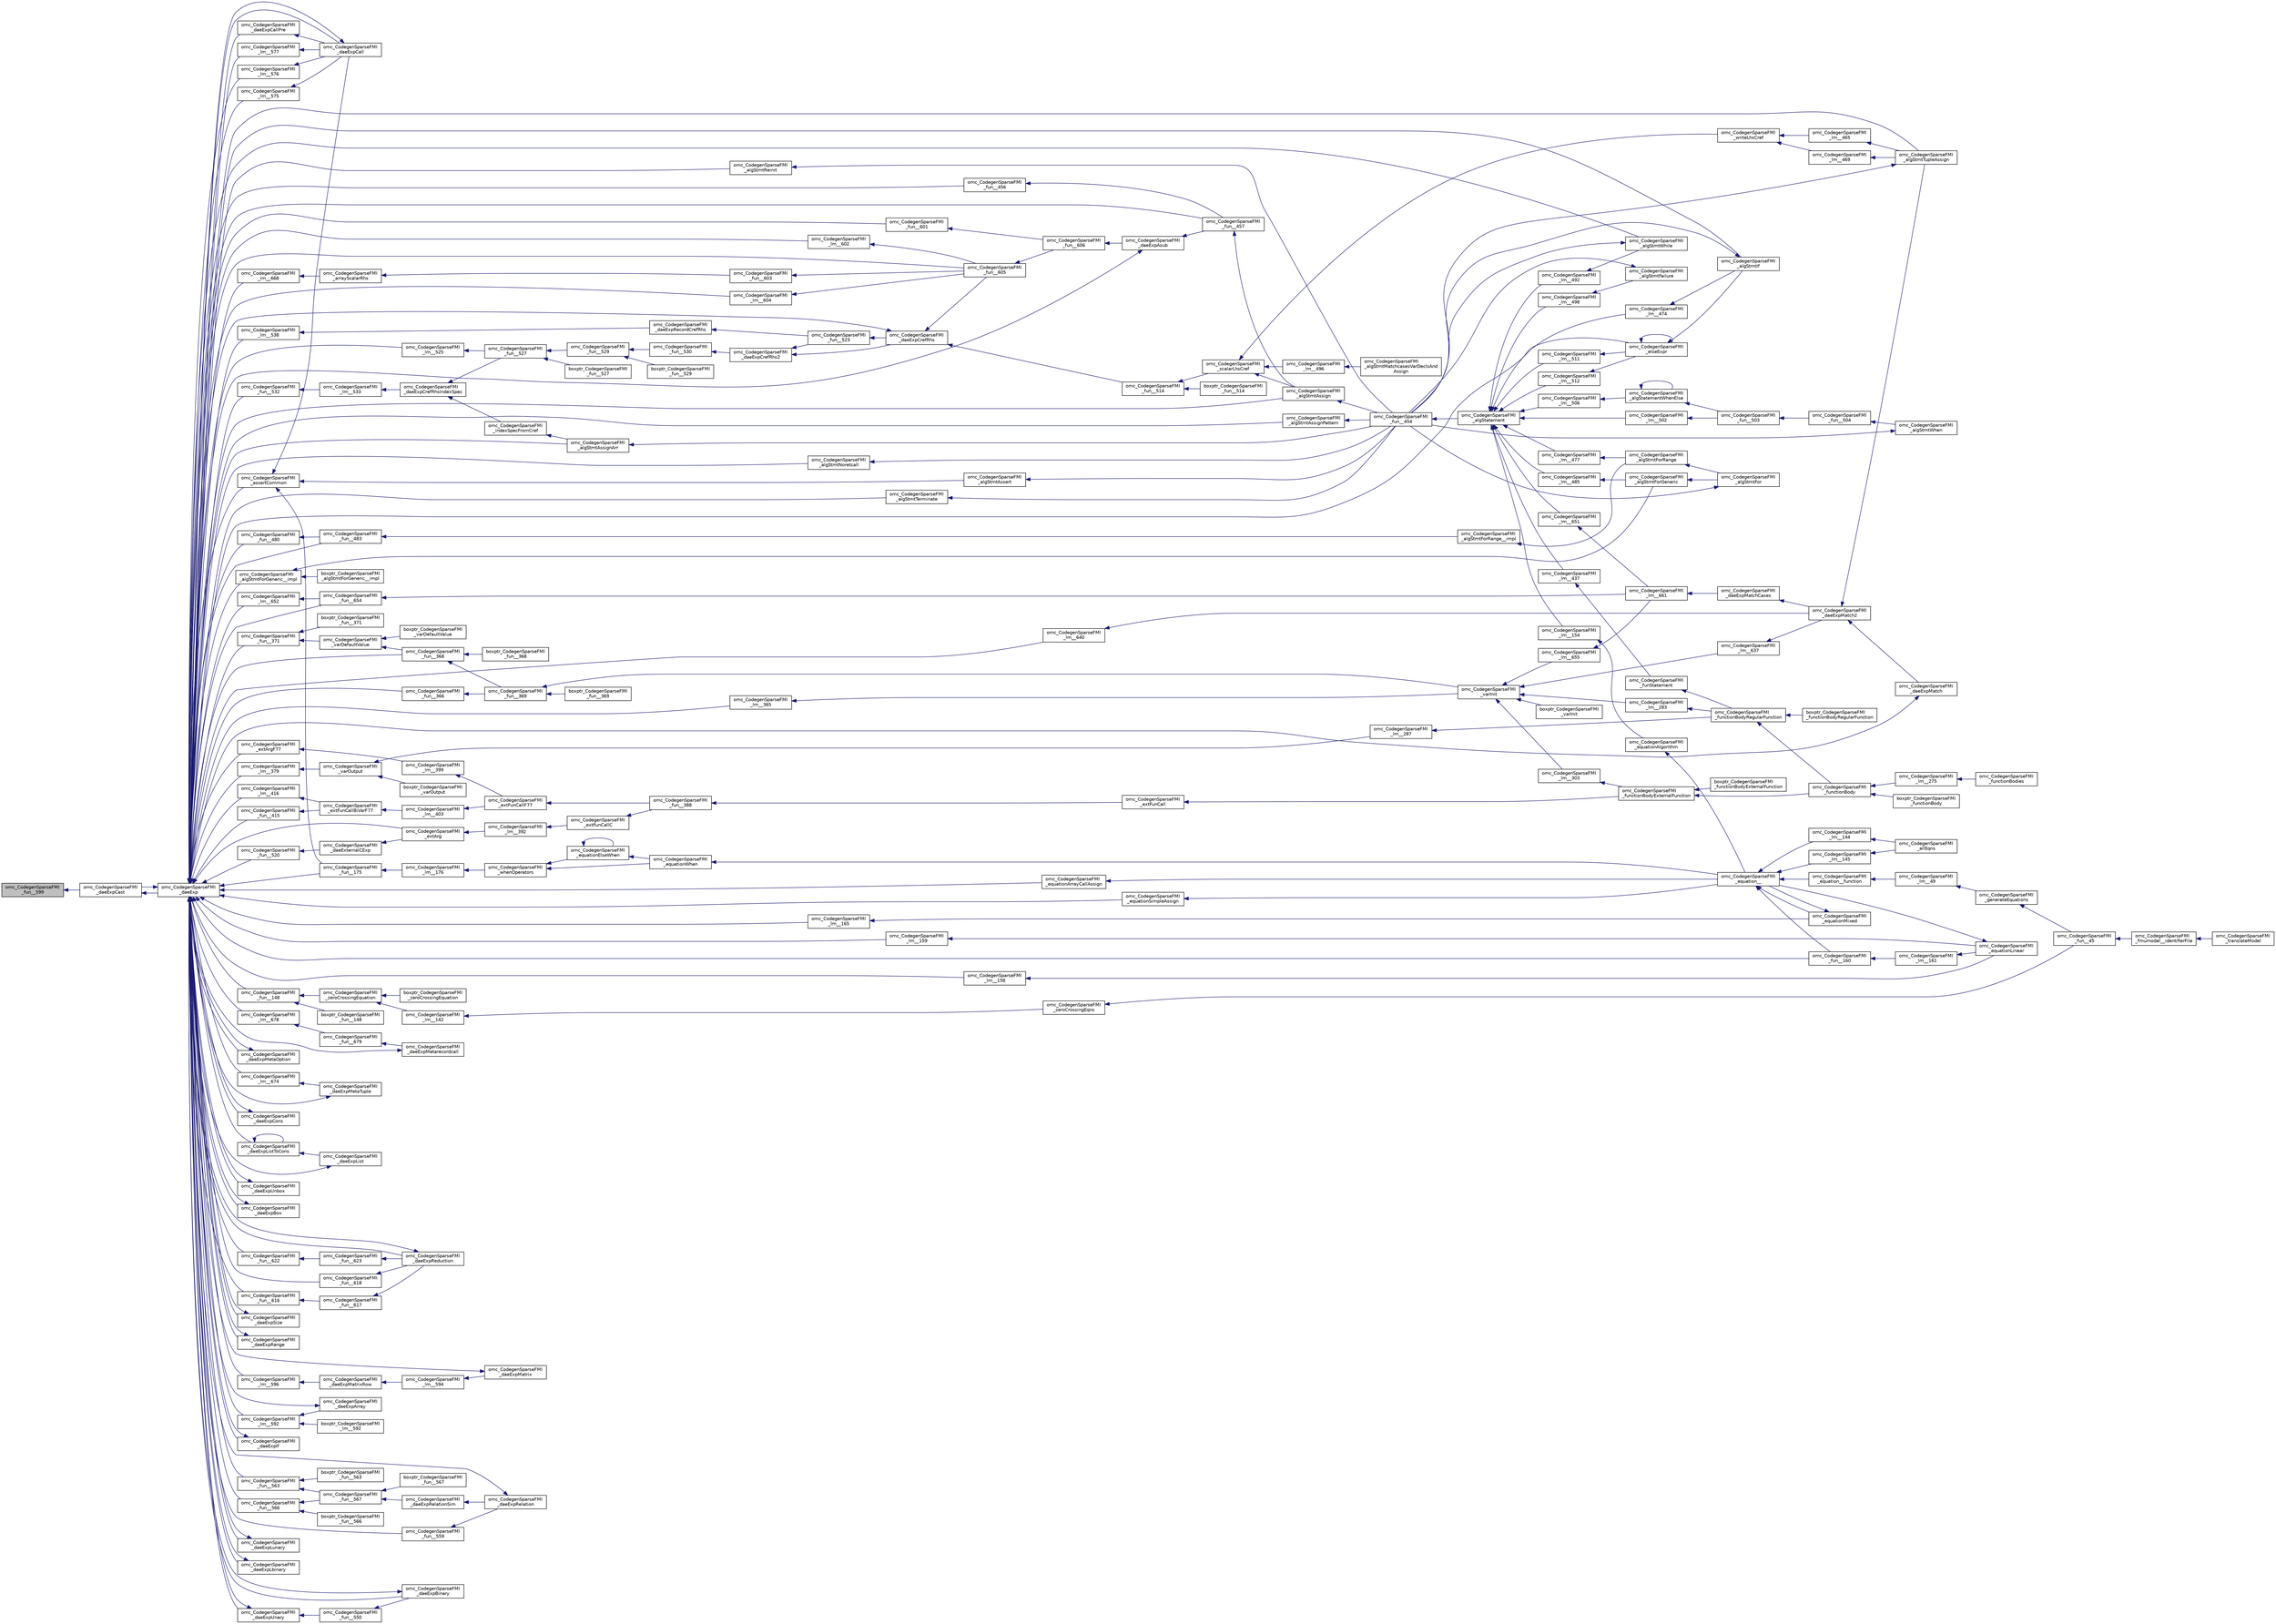 digraph "omc_CodegenSparseFMI_fun__599"
{
  edge [fontname="Helvetica",fontsize="10",labelfontname="Helvetica",labelfontsize="10"];
  node [fontname="Helvetica",fontsize="10",shape=record];
  rankdir="LR";
  Node139740 [label="omc_CodegenSparseFMI\l_fun__599",height=0.2,width=0.4,color="black", fillcolor="grey75", style="filled", fontcolor="black"];
  Node139740 -> Node139741 [dir="back",color="midnightblue",fontsize="10",style="solid",fontname="Helvetica"];
  Node139741 [label="omc_CodegenSparseFMI\l_daeExpCast",height=0.2,width=0.4,color="black", fillcolor="white", style="filled",URL="$da/d88/_codegen_sparse_f_m_i_8h.html#a4925df985f63c7b864fc53ff465f925e"];
  Node139741 -> Node139742 [dir="back",color="midnightblue",fontsize="10",style="solid",fontname="Helvetica"];
  Node139742 [label="omc_CodegenSparseFMI\l_daeExp",height=0.2,width=0.4,color="black", fillcolor="white", style="filled",URL="$da/d88/_codegen_sparse_f_m_i_8h.html#ab26972f772620810838d527d8554f2ac"];
  Node139742 -> Node139743 [dir="back",color="midnightblue",fontsize="10",style="solid",fontname="Helvetica"];
  Node139743 [label="omc_CodegenSparseFMI\l_assertCommon",height=0.2,width=0.4,color="black", fillcolor="white", style="filled",URL="$da/d88/_codegen_sparse_f_m_i_8h.html#affff73cc747add47129bcbacc2d38f9a"];
  Node139743 -> Node139744 [dir="back",color="midnightblue",fontsize="10",style="solid",fontname="Helvetica"];
  Node139744 [label="omc_CodegenSparseFMI\l_daeExpCall",height=0.2,width=0.4,color="black", fillcolor="white", style="filled",URL="$da/d88/_codegen_sparse_f_m_i_8h.html#a48a7b37bcd95aafb972b82321fa96aac"];
  Node139744 -> Node139742 [dir="back",color="midnightblue",fontsize="10",style="solid",fontname="Helvetica"];
  Node139743 -> Node139745 [dir="back",color="midnightblue",fontsize="10",style="solid",fontname="Helvetica"];
  Node139745 [label="omc_CodegenSparseFMI\l_algStmtAssert",height=0.2,width=0.4,color="black", fillcolor="white", style="filled",URL="$da/d88/_codegen_sparse_f_m_i_8h.html#a6b429ec5152996a5f9279a3ddf6844b0"];
  Node139745 -> Node139746 [dir="back",color="midnightblue",fontsize="10",style="solid",fontname="Helvetica"];
  Node139746 [label="omc_CodegenSparseFMI\l_fun__454",height=0.2,width=0.4,color="black", fillcolor="white", style="filled",URL="$d1/d2e/_codegen_sparse_f_m_i_8c.html#a38506d8a286cdb1703e9653cec496244"];
  Node139746 -> Node139747 [dir="back",color="midnightblue",fontsize="10",style="solid",fontname="Helvetica"];
  Node139747 [label="omc_CodegenSparseFMI\l_algStatement",height=0.2,width=0.4,color="black", fillcolor="white", style="filled",URL="$da/d88/_codegen_sparse_f_m_i_8h.html#a5d1fbf810cfb458410c3f606dd4518d6"];
  Node139747 -> Node139748 [dir="back",color="midnightblue",fontsize="10",style="solid",fontname="Helvetica"];
  Node139748 [label="omc_CodegenSparseFMI\l_lm__651",height=0.2,width=0.4,color="black", fillcolor="white", style="filled",URL="$d1/d2e/_codegen_sparse_f_m_i_8c.html#a4601ee3bb7611f920e2f9c96c21fce8e"];
  Node139748 -> Node139749 [dir="back",color="midnightblue",fontsize="10",style="solid",fontname="Helvetica"];
  Node139749 [label="omc_CodegenSparseFMI\l_lm__661",height=0.2,width=0.4,color="black", fillcolor="white", style="filled",URL="$d1/d2e/_codegen_sparse_f_m_i_8c.html#af15d08c53a5b48667e16622e16e97ec5"];
  Node139749 -> Node139750 [dir="back",color="midnightblue",fontsize="10",style="solid",fontname="Helvetica"];
  Node139750 [label="omc_CodegenSparseFMI\l_daeExpMatchCases",height=0.2,width=0.4,color="black", fillcolor="white", style="filled",URL="$da/d88/_codegen_sparse_f_m_i_8h.html#a67c72be0aaa49a7a85509e1c5ab98b41"];
  Node139750 -> Node139751 [dir="back",color="midnightblue",fontsize="10",style="solid",fontname="Helvetica"];
  Node139751 [label="omc_CodegenSparseFMI\l_daeExpMatch2",height=0.2,width=0.4,color="black", fillcolor="white", style="filled",URL="$da/d88/_codegen_sparse_f_m_i_8h.html#a3d2d85eda4fc6adaf9f0a30a7a870128"];
  Node139751 -> Node139752 [dir="back",color="midnightblue",fontsize="10",style="solid",fontname="Helvetica"];
  Node139752 [label="omc_CodegenSparseFMI\l_daeExpMatch",height=0.2,width=0.4,color="black", fillcolor="white", style="filled",URL="$da/d88/_codegen_sparse_f_m_i_8h.html#a59ba01dc770311168227b0e3a87b1e1d"];
  Node139752 -> Node139742 [dir="back",color="midnightblue",fontsize="10",style="solid",fontname="Helvetica"];
  Node139751 -> Node139753 [dir="back",color="midnightblue",fontsize="10",style="solid",fontname="Helvetica"];
  Node139753 [label="omc_CodegenSparseFMI\l_algStmtTupleAssign",height=0.2,width=0.4,color="black", fillcolor="white", style="filled",URL="$da/d88/_codegen_sparse_f_m_i_8h.html#a97aeb17841cb7160e7635ac180b44c9c"];
  Node139753 -> Node139746 [dir="back",color="midnightblue",fontsize="10",style="solid",fontname="Helvetica"];
  Node139747 -> Node139754 [dir="back",color="midnightblue",fontsize="10",style="solid",fontname="Helvetica"];
  Node139754 [label="omc_CodegenSparseFMI\l_lm__512",height=0.2,width=0.4,color="black", fillcolor="white", style="filled",URL="$d1/d2e/_codegen_sparse_f_m_i_8c.html#af95888dfe83bb5057d8fd4311bb02812"];
  Node139754 -> Node139755 [dir="back",color="midnightblue",fontsize="10",style="solid",fontname="Helvetica"];
  Node139755 [label="omc_CodegenSparseFMI\l_elseExpr",height=0.2,width=0.4,color="black", fillcolor="white", style="filled",URL="$da/d88/_codegen_sparse_f_m_i_8h.html#ae02994b817886c3b7f562e9552fec536"];
  Node139755 -> Node139755 [dir="back",color="midnightblue",fontsize="10",style="solid",fontname="Helvetica"];
  Node139755 -> Node139756 [dir="back",color="midnightblue",fontsize="10",style="solid",fontname="Helvetica"];
  Node139756 [label="omc_CodegenSparseFMI\l_algStmtIf",height=0.2,width=0.4,color="black", fillcolor="white", style="filled",URL="$da/d88/_codegen_sparse_f_m_i_8h.html#aa72b2ef57d1e5ee8a926acad88bf499d"];
  Node139756 -> Node139746 [dir="back",color="midnightblue",fontsize="10",style="solid",fontname="Helvetica"];
  Node139747 -> Node139757 [dir="back",color="midnightblue",fontsize="10",style="solid",fontname="Helvetica"];
  Node139757 [label="omc_CodegenSparseFMI\l_lm__511",height=0.2,width=0.4,color="black", fillcolor="white", style="filled",URL="$d1/d2e/_codegen_sparse_f_m_i_8c.html#ab0773a7f193a1fc208023bda15bcd13e"];
  Node139757 -> Node139755 [dir="back",color="midnightblue",fontsize="10",style="solid",fontname="Helvetica"];
  Node139747 -> Node139758 [dir="back",color="midnightblue",fontsize="10",style="solid",fontname="Helvetica"];
  Node139758 [label="omc_CodegenSparseFMI\l_lm__506",height=0.2,width=0.4,color="black", fillcolor="white", style="filled",URL="$d1/d2e/_codegen_sparse_f_m_i_8c.html#ab9c484cbc52677b6df8e8fb6df621cc0"];
  Node139758 -> Node139759 [dir="back",color="midnightblue",fontsize="10",style="solid",fontname="Helvetica"];
  Node139759 [label="omc_CodegenSparseFMI\l_algStatementWhenElse",height=0.2,width=0.4,color="black", fillcolor="white", style="filled",URL="$da/d88/_codegen_sparse_f_m_i_8h.html#a55c70c95b005ab4e4a668af539875303"];
  Node139759 -> Node139759 [dir="back",color="midnightblue",fontsize="10",style="solid",fontname="Helvetica"];
  Node139759 -> Node139760 [dir="back",color="midnightblue",fontsize="10",style="solid",fontname="Helvetica"];
  Node139760 [label="omc_CodegenSparseFMI\l_fun__503",height=0.2,width=0.4,color="black", fillcolor="white", style="filled",URL="$d1/d2e/_codegen_sparse_f_m_i_8c.html#a2f60622244298e4d41f2a4f51d7b6875"];
  Node139760 -> Node139761 [dir="back",color="midnightblue",fontsize="10",style="solid",fontname="Helvetica"];
  Node139761 [label="omc_CodegenSparseFMI\l_fun__504",height=0.2,width=0.4,color="black", fillcolor="white", style="filled",URL="$d1/d2e/_codegen_sparse_f_m_i_8c.html#a34c708458b1cf12fb6f5f8b4d739cfd1"];
  Node139761 -> Node139762 [dir="back",color="midnightblue",fontsize="10",style="solid",fontname="Helvetica"];
  Node139762 [label="omc_CodegenSparseFMI\l_algStmtWhen",height=0.2,width=0.4,color="black", fillcolor="white", style="filled",URL="$da/d88/_codegen_sparse_f_m_i_8h.html#a1045cff030f158d7beb1890107038b8d"];
  Node139762 -> Node139746 [dir="back",color="midnightblue",fontsize="10",style="solid",fontname="Helvetica"];
  Node139747 -> Node139763 [dir="back",color="midnightblue",fontsize="10",style="solid",fontname="Helvetica"];
  Node139763 [label="omc_CodegenSparseFMI\l_lm__502",height=0.2,width=0.4,color="black", fillcolor="white", style="filled",URL="$d1/d2e/_codegen_sparse_f_m_i_8c.html#a7b108abc44b96cb6c9ed48e243a90fad"];
  Node139763 -> Node139760 [dir="back",color="midnightblue",fontsize="10",style="solid",fontname="Helvetica"];
  Node139747 -> Node139764 [dir="back",color="midnightblue",fontsize="10",style="solid",fontname="Helvetica"];
  Node139764 [label="omc_CodegenSparseFMI\l_lm__498",height=0.2,width=0.4,color="black", fillcolor="white", style="filled",URL="$d1/d2e/_codegen_sparse_f_m_i_8c.html#a9a587324a76d2a404951bc9b392ed5cb"];
  Node139764 -> Node139765 [dir="back",color="midnightblue",fontsize="10",style="solid",fontname="Helvetica"];
  Node139765 [label="omc_CodegenSparseFMI\l_algStmtFailure",height=0.2,width=0.4,color="black", fillcolor="white", style="filled",URL="$da/d88/_codegen_sparse_f_m_i_8h.html#ad11b2d0a665f24fbe809721a52d58392"];
  Node139765 -> Node139746 [dir="back",color="midnightblue",fontsize="10",style="solid",fontname="Helvetica"];
  Node139747 -> Node139766 [dir="back",color="midnightblue",fontsize="10",style="solid",fontname="Helvetica"];
  Node139766 [label="omc_CodegenSparseFMI\l_lm__492",height=0.2,width=0.4,color="black", fillcolor="white", style="filled",URL="$d1/d2e/_codegen_sparse_f_m_i_8c.html#a72ef5dd5785e8cfbae898a4957299174"];
  Node139766 -> Node139767 [dir="back",color="midnightblue",fontsize="10",style="solid",fontname="Helvetica"];
  Node139767 [label="omc_CodegenSparseFMI\l_algStmtWhile",height=0.2,width=0.4,color="black", fillcolor="white", style="filled",URL="$da/d88/_codegen_sparse_f_m_i_8h.html#a737e817657aa616db460e3a97c2e3107"];
  Node139767 -> Node139746 [dir="back",color="midnightblue",fontsize="10",style="solid",fontname="Helvetica"];
  Node139747 -> Node139768 [dir="back",color="midnightblue",fontsize="10",style="solid",fontname="Helvetica"];
  Node139768 [label="omc_CodegenSparseFMI\l_lm__485",height=0.2,width=0.4,color="black", fillcolor="white", style="filled",URL="$d1/d2e/_codegen_sparse_f_m_i_8c.html#aaee69379b676eacca1ab73ffa0291eea"];
  Node139768 -> Node139769 [dir="back",color="midnightblue",fontsize="10",style="solid",fontname="Helvetica"];
  Node139769 [label="omc_CodegenSparseFMI\l_algStmtForGeneric",height=0.2,width=0.4,color="black", fillcolor="white", style="filled",URL="$da/d88/_codegen_sparse_f_m_i_8h.html#a15ee44d2afe47cb6295a4d916b0ca7a1"];
  Node139769 -> Node139770 [dir="back",color="midnightblue",fontsize="10",style="solid",fontname="Helvetica"];
  Node139770 [label="omc_CodegenSparseFMI\l_algStmtFor",height=0.2,width=0.4,color="black", fillcolor="white", style="filled",URL="$da/d88/_codegen_sparse_f_m_i_8h.html#a4a85a211bdd342c5634f687ac8530821"];
  Node139770 -> Node139746 [dir="back",color="midnightblue",fontsize="10",style="solid",fontname="Helvetica"];
  Node139747 -> Node139771 [dir="back",color="midnightblue",fontsize="10",style="solid",fontname="Helvetica"];
  Node139771 [label="omc_CodegenSparseFMI\l_lm__477",height=0.2,width=0.4,color="black", fillcolor="white", style="filled",URL="$d1/d2e/_codegen_sparse_f_m_i_8c.html#a2f9a22c9a97ca26efa4457a52c8310c9"];
  Node139771 -> Node139772 [dir="back",color="midnightblue",fontsize="10",style="solid",fontname="Helvetica"];
  Node139772 [label="omc_CodegenSparseFMI\l_algStmtForRange",height=0.2,width=0.4,color="black", fillcolor="white", style="filled",URL="$da/d88/_codegen_sparse_f_m_i_8h.html#aec1da676936e15ede37d5d7df69bd5d3"];
  Node139772 -> Node139770 [dir="back",color="midnightblue",fontsize="10",style="solid",fontname="Helvetica"];
  Node139747 -> Node139773 [dir="back",color="midnightblue",fontsize="10",style="solid",fontname="Helvetica"];
  Node139773 [label="omc_CodegenSparseFMI\l_lm__474",height=0.2,width=0.4,color="black", fillcolor="white", style="filled",URL="$d1/d2e/_codegen_sparse_f_m_i_8c.html#a39706f1a079b0966689768a75ddc77b3"];
  Node139773 -> Node139756 [dir="back",color="midnightblue",fontsize="10",style="solid",fontname="Helvetica"];
  Node139747 -> Node139774 [dir="back",color="midnightblue",fontsize="10",style="solid",fontname="Helvetica"];
  Node139774 [label="omc_CodegenSparseFMI\l_lm__437",height=0.2,width=0.4,color="black", fillcolor="white", style="filled",URL="$d1/d2e/_codegen_sparse_f_m_i_8c.html#a1bcb8bb8090787c8cfad3cc233eb2cbb"];
  Node139774 -> Node139775 [dir="back",color="midnightblue",fontsize="10",style="solid",fontname="Helvetica"];
  Node139775 [label="omc_CodegenSparseFMI\l_funStatement",height=0.2,width=0.4,color="black", fillcolor="white", style="filled",URL="$da/d88/_codegen_sparse_f_m_i_8h.html#a6011fbd6700693d91a736f67f7cd333a"];
  Node139775 -> Node139776 [dir="back",color="midnightblue",fontsize="10",style="solid",fontname="Helvetica"];
  Node139776 [label="omc_CodegenSparseFMI\l_functionBodyRegularFunction",height=0.2,width=0.4,color="black", fillcolor="white", style="filled",URL="$da/d88/_codegen_sparse_f_m_i_8h.html#a35f588d60d8560ad7c541738fc9bc5d0"];
  Node139776 -> Node139777 [dir="back",color="midnightblue",fontsize="10",style="solid",fontname="Helvetica"];
  Node139777 [label="boxptr_CodegenSparseFMI\l_functionBodyRegularFunction",height=0.2,width=0.4,color="black", fillcolor="white", style="filled",URL="$da/d88/_codegen_sparse_f_m_i_8h.html#ad0cd59d6ca1bf8ab02b015f235daadf1"];
  Node139776 -> Node139778 [dir="back",color="midnightblue",fontsize="10",style="solid",fontname="Helvetica"];
  Node139778 [label="omc_CodegenSparseFMI\l_functionBody",height=0.2,width=0.4,color="black", fillcolor="white", style="filled",URL="$da/d88/_codegen_sparse_f_m_i_8h.html#a8326dd08d50f77b343a0b1e9fdee90d6"];
  Node139778 -> Node139779 [dir="back",color="midnightblue",fontsize="10",style="solid",fontname="Helvetica"];
  Node139779 [label="boxptr_CodegenSparseFMI\l_functionBody",height=0.2,width=0.4,color="black", fillcolor="white", style="filled",URL="$da/d88/_codegen_sparse_f_m_i_8h.html#a1450c37977ff46f0a318f1740d46b3a2"];
  Node139778 -> Node139780 [dir="back",color="midnightblue",fontsize="10",style="solid",fontname="Helvetica"];
  Node139780 [label="omc_CodegenSparseFMI\l_lm__275",height=0.2,width=0.4,color="black", fillcolor="white", style="filled",URL="$d1/d2e/_codegen_sparse_f_m_i_8c.html#afa6f1fb10983410b266344362bafabb7"];
  Node139780 -> Node139781 [dir="back",color="midnightblue",fontsize="10",style="solid",fontname="Helvetica"];
  Node139781 [label="omc_CodegenSparseFMI\l_functionBodies",height=0.2,width=0.4,color="black", fillcolor="white", style="filled",URL="$da/d88/_codegen_sparse_f_m_i_8h.html#ad5d463f801d993e3be31d7c8963771af"];
  Node139747 -> Node139782 [dir="back",color="midnightblue",fontsize="10",style="solid",fontname="Helvetica"];
  Node139782 [label="omc_CodegenSparseFMI\l_lm__154",height=0.2,width=0.4,color="black", fillcolor="white", style="filled",URL="$d1/d2e/_codegen_sparse_f_m_i_8c.html#a1572fc969206bf7560bccaad1883519a"];
  Node139782 -> Node139783 [dir="back",color="midnightblue",fontsize="10",style="solid",fontname="Helvetica"];
  Node139783 [label="omc_CodegenSparseFMI\l_equationAlgorithm",height=0.2,width=0.4,color="black", fillcolor="white", style="filled",URL="$da/d88/_codegen_sparse_f_m_i_8h.html#adc1144a1e01b13d32f1cd272edef769f"];
  Node139783 -> Node139784 [dir="back",color="midnightblue",fontsize="10",style="solid",fontname="Helvetica"];
  Node139784 [label="omc_CodegenSparseFMI\l_equation__",height=0.2,width=0.4,color="black", fillcolor="white", style="filled",URL="$da/d88/_codegen_sparse_f_m_i_8h.html#a99f4c0cb745d02faf3615bcda104a18a"];
  Node139784 -> Node139785 [dir="back",color="midnightblue",fontsize="10",style="solid",fontname="Helvetica"];
  Node139785 [label="omc_CodegenSparseFMI\l_equationMixed",height=0.2,width=0.4,color="black", fillcolor="white", style="filled",URL="$da/d88/_codegen_sparse_f_m_i_8h.html#ac29f9768bd0d77a3e1e85ee8d33113f2"];
  Node139785 -> Node139784 [dir="back",color="midnightblue",fontsize="10",style="solid",fontname="Helvetica"];
  Node139784 -> Node139786 [dir="back",color="midnightblue",fontsize="10",style="solid",fontname="Helvetica"];
  Node139786 [label="omc_CodegenSparseFMI\l_fun__160",height=0.2,width=0.4,color="black", fillcolor="white", style="filled",URL="$d1/d2e/_codegen_sparse_f_m_i_8c.html#ae706b7e1daac9ecce083bb0f153c4537"];
  Node139786 -> Node139787 [dir="back",color="midnightblue",fontsize="10",style="solid",fontname="Helvetica"];
  Node139787 [label="omc_CodegenSparseFMI\l_lm__161",height=0.2,width=0.4,color="black", fillcolor="white", style="filled",URL="$d1/d2e/_codegen_sparse_f_m_i_8c.html#afef10b15667b5fa348e2e5474100a059"];
  Node139787 -> Node139788 [dir="back",color="midnightblue",fontsize="10",style="solid",fontname="Helvetica"];
  Node139788 [label="omc_CodegenSparseFMI\l_equationLinear",height=0.2,width=0.4,color="black", fillcolor="white", style="filled",URL="$da/d88/_codegen_sparse_f_m_i_8h.html#ae8ae758cee8e51f80c69f273ea2dead4"];
  Node139788 -> Node139784 [dir="back",color="midnightblue",fontsize="10",style="solid",fontname="Helvetica"];
  Node139784 -> Node139789 [dir="back",color="midnightblue",fontsize="10",style="solid",fontname="Helvetica"];
  Node139789 [label="omc_CodegenSparseFMI\l_lm__145",height=0.2,width=0.4,color="black", fillcolor="white", style="filled",URL="$d1/d2e/_codegen_sparse_f_m_i_8c.html#a482b9fe4a2cf1170ba37c04cbeeba56b"];
  Node139789 -> Node139790 [dir="back",color="midnightblue",fontsize="10",style="solid",fontname="Helvetica"];
  Node139790 [label="omc_CodegenSparseFMI\l_allEqns",height=0.2,width=0.4,color="black", fillcolor="white", style="filled",URL="$da/d88/_codegen_sparse_f_m_i_8h.html#a94fa0652e8d98e8869394cc988af391b"];
  Node139784 -> Node139791 [dir="back",color="midnightblue",fontsize="10",style="solid",fontname="Helvetica"];
  Node139791 [label="omc_CodegenSparseFMI\l_lm__144",height=0.2,width=0.4,color="black", fillcolor="white", style="filled",URL="$d1/d2e/_codegen_sparse_f_m_i_8c.html#a53bc84287c3730b73c523380ca378dcf"];
  Node139791 -> Node139790 [dir="back",color="midnightblue",fontsize="10",style="solid",fontname="Helvetica"];
  Node139784 -> Node139792 [dir="back",color="midnightblue",fontsize="10",style="solid",fontname="Helvetica"];
  Node139792 [label="omc_CodegenSparseFMI\l_equation__function",height=0.2,width=0.4,color="black", fillcolor="white", style="filled",URL="$da/d88/_codegen_sparse_f_m_i_8h.html#a3b6d78478d2920ade27380933feef664"];
  Node139792 -> Node139793 [dir="back",color="midnightblue",fontsize="10",style="solid",fontname="Helvetica"];
  Node139793 [label="omc_CodegenSparseFMI\l_lm__49",height=0.2,width=0.4,color="black", fillcolor="white", style="filled",URL="$d1/d2e/_codegen_sparse_f_m_i_8c.html#afd950130e5951ce5d9b078504b8e5445"];
  Node139793 -> Node139794 [dir="back",color="midnightblue",fontsize="10",style="solid",fontname="Helvetica"];
  Node139794 [label="omc_CodegenSparseFMI\l_generateEquations",height=0.2,width=0.4,color="black", fillcolor="white", style="filled",URL="$da/d88/_codegen_sparse_f_m_i_8h.html#a944e50c37aa93fa6e9c540a7d9a7f671"];
  Node139794 -> Node139795 [dir="back",color="midnightblue",fontsize="10",style="solid",fontname="Helvetica"];
  Node139795 [label="omc_CodegenSparseFMI\l_fun__45",height=0.2,width=0.4,color="black", fillcolor="white", style="filled",URL="$d1/d2e/_codegen_sparse_f_m_i_8c.html#a33c397eee4567dbaf5269d88f9ea50f2"];
  Node139795 -> Node139796 [dir="back",color="midnightblue",fontsize="10",style="solid",fontname="Helvetica"];
  Node139796 [label="omc_CodegenSparseFMI\l_fmumodel__identifierFile",height=0.2,width=0.4,color="black", fillcolor="white", style="filled",URL="$da/d88/_codegen_sparse_f_m_i_8h.html#a0d704247081fbb1f268bdd5ae5d7f3f3"];
  Node139796 -> Node139797 [dir="back",color="midnightblue",fontsize="10",style="solid",fontname="Helvetica"];
  Node139797 [label="omc_CodegenSparseFMI\l_translateModel",height=0.2,width=0.4,color="black", fillcolor="white", style="filled",URL="$da/d88/_codegen_sparse_f_m_i_8h.html#a6e115544fcae7968ab9fa00a0ea17b1d"];
  Node139743 -> Node139798 [dir="back",color="midnightblue",fontsize="10",style="solid",fontname="Helvetica"];
  Node139798 [label="omc_CodegenSparseFMI\l_fun__175",height=0.2,width=0.4,color="black", fillcolor="white", style="filled",URL="$d1/d2e/_codegen_sparse_f_m_i_8c.html#ae71d3dbce84027f4da25d630128e9f06"];
  Node139798 -> Node139799 [dir="back",color="midnightblue",fontsize="10",style="solid",fontname="Helvetica"];
  Node139799 [label="omc_CodegenSparseFMI\l_lm__176",height=0.2,width=0.4,color="black", fillcolor="white", style="filled",URL="$d1/d2e/_codegen_sparse_f_m_i_8c.html#a3aab67e796da3718ac21ae4e0b10522b"];
  Node139799 -> Node139800 [dir="back",color="midnightblue",fontsize="10",style="solid",fontname="Helvetica"];
  Node139800 [label="omc_CodegenSparseFMI\l_whenOperators",height=0.2,width=0.4,color="black", fillcolor="white", style="filled",URL="$da/d88/_codegen_sparse_f_m_i_8h.html#aaa56a6cbe937c9e43604fbefcddc43d4"];
  Node139800 -> Node139801 [dir="back",color="midnightblue",fontsize="10",style="solid",fontname="Helvetica"];
  Node139801 [label="omc_CodegenSparseFMI\l_equationElseWhen",height=0.2,width=0.4,color="black", fillcolor="white", style="filled",URL="$da/d88/_codegen_sparse_f_m_i_8h.html#a9252f94be6a8d4db5d542a2a30867d21"];
  Node139801 -> Node139801 [dir="back",color="midnightblue",fontsize="10",style="solid",fontname="Helvetica"];
  Node139801 -> Node139802 [dir="back",color="midnightblue",fontsize="10",style="solid",fontname="Helvetica"];
  Node139802 [label="omc_CodegenSparseFMI\l_equationWhen",height=0.2,width=0.4,color="black", fillcolor="white", style="filled",URL="$da/d88/_codegen_sparse_f_m_i_8h.html#a182b50d619540de019adbeb9053f85d2"];
  Node139802 -> Node139784 [dir="back",color="midnightblue",fontsize="10",style="solid",fontname="Helvetica"];
  Node139800 -> Node139802 [dir="back",color="midnightblue",fontsize="10",style="solid",fontname="Helvetica"];
  Node139742 -> Node139803 [dir="back",color="midnightblue",fontsize="10",style="solid",fontname="Helvetica"];
  Node139803 [label="omc_CodegenSparseFMI\l_algStmtAssignPattern",height=0.2,width=0.4,color="black", fillcolor="white", style="filled",URL="$da/d88/_codegen_sparse_f_m_i_8h.html#aa769cf6a279946c8484ba60efafa1bc7"];
  Node139803 -> Node139746 [dir="back",color="midnightblue",fontsize="10",style="solid",fontname="Helvetica"];
  Node139742 -> Node139804 [dir="back",color="midnightblue",fontsize="10",style="solid",fontname="Helvetica"];
  Node139804 [label="omc_CodegenSparseFMI\l_lm__678",height=0.2,width=0.4,color="black", fillcolor="white", style="filled",URL="$d1/d2e/_codegen_sparse_f_m_i_8c.html#a128c47290974b3ffbcea043e82979943"];
  Node139804 -> Node139805 [dir="back",color="midnightblue",fontsize="10",style="solid",fontname="Helvetica"];
  Node139805 [label="omc_CodegenSparseFMI\l_fun__679",height=0.2,width=0.4,color="black", fillcolor="white", style="filled",URL="$d1/d2e/_codegen_sparse_f_m_i_8c.html#a2365ba198f39b872daa06cc5d23c6252"];
  Node139805 -> Node139806 [dir="back",color="midnightblue",fontsize="10",style="solid",fontname="Helvetica"];
  Node139806 [label="omc_CodegenSparseFMI\l_daeExpMetarecordcall",height=0.2,width=0.4,color="black", fillcolor="white", style="filled",URL="$da/d88/_codegen_sparse_f_m_i_8h.html#af4d3cdaeb7380d8a65146e12030c5c0e"];
  Node139806 -> Node139742 [dir="back",color="midnightblue",fontsize="10",style="solid",fontname="Helvetica"];
  Node139742 -> Node139807 [dir="back",color="midnightblue",fontsize="10",style="solid",fontname="Helvetica"];
  Node139807 [label="omc_CodegenSparseFMI\l_daeExpMetaOption",height=0.2,width=0.4,color="black", fillcolor="white", style="filled",URL="$da/d88/_codegen_sparse_f_m_i_8h.html#ae536b39241762561555271004c37440e"];
  Node139807 -> Node139742 [dir="back",color="midnightblue",fontsize="10",style="solid",fontname="Helvetica"];
  Node139742 -> Node139808 [dir="back",color="midnightblue",fontsize="10",style="solid",fontname="Helvetica"];
  Node139808 [label="omc_CodegenSparseFMI\l_lm__674",height=0.2,width=0.4,color="black", fillcolor="white", style="filled",URL="$d1/d2e/_codegen_sparse_f_m_i_8c.html#ad52f1b672015908228e495a9b9ff40ca"];
  Node139808 -> Node139809 [dir="back",color="midnightblue",fontsize="10",style="solid",fontname="Helvetica"];
  Node139809 [label="omc_CodegenSparseFMI\l_daeExpMetaTuple",height=0.2,width=0.4,color="black", fillcolor="white", style="filled",URL="$da/d88/_codegen_sparse_f_m_i_8h.html#a37dab4d4c7bc7fd838505c060a8b9049"];
  Node139809 -> Node139742 [dir="back",color="midnightblue",fontsize="10",style="solid",fontname="Helvetica"];
  Node139742 -> Node139810 [dir="back",color="midnightblue",fontsize="10",style="solid",fontname="Helvetica"];
  Node139810 [label="omc_CodegenSparseFMI\l_daeExpCons",height=0.2,width=0.4,color="black", fillcolor="white", style="filled",URL="$da/d88/_codegen_sparse_f_m_i_8h.html#ab881b9f7dbddb69fe91bb74c9c5c54c1"];
  Node139810 -> Node139742 [dir="back",color="midnightblue",fontsize="10",style="solid",fontname="Helvetica"];
  Node139742 -> Node139811 [dir="back",color="midnightblue",fontsize="10",style="solid",fontname="Helvetica"];
  Node139811 [label="omc_CodegenSparseFMI\l_daeExpListToCons",height=0.2,width=0.4,color="black", fillcolor="white", style="filled",URL="$da/d88/_codegen_sparse_f_m_i_8h.html#a1d1ae6cb82e69292e58b8c65e002ea55"];
  Node139811 -> Node139811 [dir="back",color="midnightblue",fontsize="10",style="solid",fontname="Helvetica"];
  Node139811 -> Node139812 [dir="back",color="midnightblue",fontsize="10",style="solid",fontname="Helvetica"];
  Node139812 [label="omc_CodegenSparseFMI\l_daeExpList",height=0.2,width=0.4,color="black", fillcolor="white", style="filled",URL="$da/d88/_codegen_sparse_f_m_i_8h.html#a2f666b582c610d5c8b23988ecba9664b"];
  Node139812 -> Node139742 [dir="back",color="midnightblue",fontsize="10",style="solid",fontname="Helvetica"];
  Node139742 -> Node139813 [dir="back",color="midnightblue",fontsize="10",style="solid",fontname="Helvetica"];
  Node139813 [label="omc_CodegenSparseFMI\l_lm__668",height=0.2,width=0.4,color="black", fillcolor="white", style="filled",URL="$d1/d2e/_codegen_sparse_f_m_i_8c.html#a76351725b41da0af498aadf54b92c275"];
  Node139813 -> Node139814 [dir="back",color="midnightblue",fontsize="10",style="solid",fontname="Helvetica"];
  Node139814 [label="omc_CodegenSparseFMI\l_arrayScalarRhs",height=0.2,width=0.4,color="black", fillcolor="white", style="filled",URL="$da/d88/_codegen_sparse_f_m_i_8h.html#ab4de96fd8fb5647ef325ca122a4753f3"];
  Node139814 -> Node139815 [dir="back",color="midnightblue",fontsize="10",style="solid",fontname="Helvetica"];
  Node139815 [label="omc_CodegenSparseFMI\l_fun__603",height=0.2,width=0.4,color="black", fillcolor="white", style="filled",URL="$d1/d2e/_codegen_sparse_f_m_i_8c.html#adbd2857da6df0e479b3bd77c5b7a8f7d"];
  Node139815 -> Node139816 [dir="back",color="midnightblue",fontsize="10",style="solid",fontname="Helvetica"];
  Node139816 [label="omc_CodegenSparseFMI\l_fun__605",height=0.2,width=0.4,color="black", fillcolor="white", style="filled",URL="$d1/d2e/_codegen_sparse_f_m_i_8c.html#a9bd0f333ed74be93d8bd6468cde56736"];
  Node139816 -> Node139817 [dir="back",color="midnightblue",fontsize="10",style="solid",fontname="Helvetica"];
  Node139817 [label="omc_CodegenSparseFMI\l_fun__606",height=0.2,width=0.4,color="black", fillcolor="white", style="filled",URL="$d1/d2e/_codegen_sparse_f_m_i_8c.html#a57e7ee8cc6cf0e5de142a92a92caf6d0"];
  Node139817 -> Node139818 [dir="back",color="midnightblue",fontsize="10",style="solid",fontname="Helvetica"];
  Node139818 [label="omc_CodegenSparseFMI\l_daeExpAsub",height=0.2,width=0.4,color="black", fillcolor="white", style="filled",URL="$da/d88/_codegen_sparse_f_m_i_8h.html#ab042430b0f630bd548c9122206a41a76"];
  Node139818 -> Node139742 [dir="back",color="midnightblue",fontsize="10",style="solid",fontname="Helvetica"];
  Node139818 -> Node139819 [dir="back",color="midnightblue",fontsize="10",style="solid",fontname="Helvetica"];
  Node139819 [label="omc_CodegenSparseFMI\l_fun__457",height=0.2,width=0.4,color="black", fillcolor="white", style="filled",URL="$d1/d2e/_codegen_sparse_f_m_i_8c.html#a9a66843f2c8f85ed8a0e89829eadf41b"];
  Node139819 -> Node139820 [dir="back",color="midnightblue",fontsize="10",style="solid",fontname="Helvetica"];
  Node139820 [label="omc_CodegenSparseFMI\l_algStmtAssign",height=0.2,width=0.4,color="black", fillcolor="white", style="filled",URL="$da/d88/_codegen_sparse_f_m_i_8h.html#a1c3cbb22c2453d6b93e5a19e87126639"];
  Node139820 -> Node139746 [dir="back",color="midnightblue",fontsize="10",style="solid",fontname="Helvetica"];
  Node139742 -> Node139821 [dir="back",color="midnightblue",fontsize="10",style="solid",fontname="Helvetica"];
  Node139821 [label="omc_CodegenSparseFMI\l_daeExpUnbox",height=0.2,width=0.4,color="black", fillcolor="white", style="filled",URL="$da/d88/_codegen_sparse_f_m_i_8h.html#ad8a93ec5bfec6454d268e95a82bf96b8"];
  Node139821 -> Node139742 [dir="back",color="midnightblue",fontsize="10",style="solid",fontname="Helvetica"];
  Node139742 -> Node139822 [dir="back",color="midnightblue",fontsize="10",style="solid",fontname="Helvetica"];
  Node139822 [label="omc_CodegenSparseFMI\l_daeExpBox",height=0.2,width=0.4,color="black", fillcolor="white", style="filled",URL="$da/d88/_codegen_sparse_f_m_i_8h.html#a39dc1615a535b01d20db9b87fc607d3c"];
  Node139822 -> Node139742 [dir="back",color="midnightblue",fontsize="10",style="solid",fontname="Helvetica"];
  Node139742 -> Node139823 [dir="back",color="midnightblue",fontsize="10",style="solid",fontname="Helvetica"];
  Node139823 [label="omc_CodegenSparseFMI\l_fun__654",height=0.2,width=0.4,color="black", fillcolor="white", style="filled",URL="$d1/d2e/_codegen_sparse_f_m_i_8c.html#a779418d021f2bf6e5e05257271d6512f"];
  Node139823 -> Node139749 [dir="back",color="midnightblue",fontsize="10",style="solid",fontname="Helvetica"];
  Node139742 -> Node139824 [dir="back",color="midnightblue",fontsize="10",style="solid",fontname="Helvetica"];
  Node139824 [label="omc_CodegenSparseFMI\l_lm__652",height=0.2,width=0.4,color="black", fillcolor="white", style="filled",URL="$d1/d2e/_codegen_sparse_f_m_i_8c.html#afb77daba20dc13d99f8916228d277ad2"];
  Node139824 -> Node139823 [dir="back",color="midnightblue",fontsize="10",style="solid",fontname="Helvetica"];
  Node139742 -> Node139825 [dir="back",color="midnightblue",fontsize="10",style="solid",fontname="Helvetica"];
  Node139825 [label="omc_CodegenSparseFMI\l_lm__640",height=0.2,width=0.4,color="black", fillcolor="white", style="filled",URL="$d1/d2e/_codegen_sparse_f_m_i_8c.html#ab7ae5141c274871c57b0fb912e7ddaf7"];
  Node139825 -> Node139751 [dir="back",color="midnightblue",fontsize="10",style="solid",fontname="Helvetica"];
  Node139742 -> Node139826 [dir="back",color="midnightblue",fontsize="10",style="solid",fontname="Helvetica"];
  Node139826 [label="omc_CodegenSparseFMI\l_daeExpReduction",height=0.2,width=0.4,color="black", fillcolor="white", style="filled",URL="$da/d88/_codegen_sparse_f_m_i_8h.html#a215e1cfa638090eb2c87b8d31be99cf0"];
  Node139826 -> Node139742 [dir="back",color="midnightblue",fontsize="10",style="solid",fontname="Helvetica"];
  Node139742 -> Node139827 [dir="back",color="midnightblue",fontsize="10",style="solid",fontname="Helvetica"];
  Node139827 [label="omc_CodegenSparseFMI\l_fun__622",height=0.2,width=0.4,color="black", fillcolor="white", style="filled",URL="$d1/d2e/_codegen_sparse_f_m_i_8c.html#ae5c95b0ba06e68ed18a5d60da4cda046"];
  Node139827 -> Node139828 [dir="back",color="midnightblue",fontsize="10",style="solid",fontname="Helvetica"];
  Node139828 [label="omc_CodegenSparseFMI\l_fun__623",height=0.2,width=0.4,color="black", fillcolor="white", style="filled",URL="$d1/d2e/_codegen_sparse_f_m_i_8c.html#ad252a6b0c4628a8f587fbfdf6b702226"];
  Node139828 -> Node139826 [dir="back",color="midnightblue",fontsize="10",style="solid",fontname="Helvetica"];
  Node139742 -> Node139829 [dir="back",color="midnightblue",fontsize="10",style="solid",fontname="Helvetica"];
  Node139829 [label="omc_CodegenSparseFMI\l_fun__618",height=0.2,width=0.4,color="black", fillcolor="white", style="filled",URL="$d1/d2e/_codegen_sparse_f_m_i_8c.html#a6b9efcf5bb1e83e9d6d64821e5b15530"];
  Node139829 -> Node139826 [dir="back",color="midnightblue",fontsize="10",style="solid",fontname="Helvetica"];
  Node139742 -> Node139830 [dir="back",color="midnightblue",fontsize="10",style="solid",fontname="Helvetica"];
  Node139830 [label="omc_CodegenSparseFMI\l_fun__616",height=0.2,width=0.4,color="black", fillcolor="white", style="filled",URL="$d1/d2e/_codegen_sparse_f_m_i_8c.html#a635859e8c511453505953fab612853b3"];
  Node139830 -> Node139831 [dir="back",color="midnightblue",fontsize="10",style="solid",fontname="Helvetica"];
  Node139831 [label="omc_CodegenSparseFMI\l_fun__617",height=0.2,width=0.4,color="black", fillcolor="white", style="filled",URL="$d1/d2e/_codegen_sparse_f_m_i_8c.html#aa08069808fe588458678d9549eb3b245"];
  Node139831 -> Node139826 [dir="back",color="midnightblue",fontsize="10",style="solid",fontname="Helvetica"];
  Node139742 -> Node139832 [dir="back",color="midnightblue",fontsize="10",style="solid",fontname="Helvetica"];
  Node139832 [label="omc_CodegenSparseFMI\l_daeExpSize",height=0.2,width=0.4,color="black", fillcolor="white", style="filled",URL="$da/d88/_codegen_sparse_f_m_i_8h.html#a65806134dc2b86c56ad13bd542641799"];
  Node139832 -> Node139742 [dir="back",color="midnightblue",fontsize="10",style="solid",fontname="Helvetica"];
  Node139742 -> Node139833 [dir="back",color="midnightblue",fontsize="10",style="solid",fontname="Helvetica"];
  Node139833 [label="omc_CodegenSparseFMI\l_daeExpCallPre",height=0.2,width=0.4,color="black", fillcolor="white", style="filled",URL="$da/d88/_codegen_sparse_f_m_i_8h.html#a14fa316eb180ca150badd71a2b426953"];
  Node139833 -> Node139744 [dir="back",color="midnightblue",fontsize="10",style="solid",fontname="Helvetica"];
  Node139742 -> Node139816 [dir="back",color="midnightblue",fontsize="10",style="solid",fontname="Helvetica"];
  Node139742 -> Node139834 [dir="back",color="midnightblue",fontsize="10",style="solid",fontname="Helvetica"];
  Node139834 [label="omc_CodegenSparseFMI\l_lm__604",height=0.2,width=0.4,color="black", fillcolor="white", style="filled",URL="$d1/d2e/_codegen_sparse_f_m_i_8c.html#a1ea19ba89eb6b92706330d280b4a28c4"];
  Node139834 -> Node139816 [dir="back",color="midnightblue",fontsize="10",style="solid",fontname="Helvetica"];
  Node139742 -> Node139835 [dir="back",color="midnightblue",fontsize="10",style="solid",fontname="Helvetica"];
  Node139835 [label="omc_CodegenSparseFMI\l_lm__602",height=0.2,width=0.4,color="black", fillcolor="white", style="filled",URL="$d1/d2e/_codegen_sparse_f_m_i_8c.html#a033ed9fe3cb36fea59e62007c6a4d090"];
  Node139835 -> Node139816 [dir="back",color="midnightblue",fontsize="10",style="solid",fontname="Helvetica"];
  Node139742 -> Node139836 [dir="back",color="midnightblue",fontsize="10",style="solid",fontname="Helvetica"];
  Node139836 [label="omc_CodegenSparseFMI\l_fun__601",height=0.2,width=0.4,color="black", fillcolor="white", style="filled",URL="$d1/d2e/_codegen_sparse_f_m_i_8c.html#a7e7064f5d085e776607bd7e91ba97557"];
  Node139836 -> Node139817 [dir="back",color="midnightblue",fontsize="10",style="solid",fontname="Helvetica"];
  Node139742 -> Node139741 [dir="back",color="midnightblue",fontsize="10",style="solid",fontname="Helvetica"];
  Node139742 -> Node139837 [dir="back",color="midnightblue",fontsize="10",style="solid",fontname="Helvetica"];
  Node139837 [label="omc_CodegenSparseFMI\l_daeExpRange",height=0.2,width=0.4,color="black", fillcolor="white", style="filled",URL="$da/d88/_codegen_sparse_f_m_i_8h.html#ab06fb091af14bb2ea0472c05fb26c075"];
  Node139837 -> Node139742 [dir="back",color="midnightblue",fontsize="10",style="solid",fontname="Helvetica"];
  Node139742 -> Node139838 [dir="back",color="midnightblue",fontsize="10",style="solid",fontname="Helvetica"];
  Node139838 [label="omc_CodegenSparseFMI\l_lm__596",height=0.2,width=0.4,color="black", fillcolor="white", style="filled",URL="$d1/d2e/_codegen_sparse_f_m_i_8c.html#a14d5df57654fa55b92d5aff9036ec0ab"];
  Node139838 -> Node139839 [dir="back",color="midnightblue",fontsize="10",style="solid",fontname="Helvetica"];
  Node139839 [label="omc_CodegenSparseFMI\l_daeExpMatrixRow",height=0.2,width=0.4,color="black", fillcolor="white", style="filled",URL="$da/d88/_codegen_sparse_f_m_i_8h.html#aaa8e0e4a311cbf73da7a14c47f4570ac"];
  Node139839 -> Node139840 [dir="back",color="midnightblue",fontsize="10",style="solid",fontname="Helvetica"];
  Node139840 [label="omc_CodegenSparseFMI\l_lm__594",height=0.2,width=0.4,color="black", fillcolor="white", style="filled",URL="$d1/d2e/_codegen_sparse_f_m_i_8c.html#a6851ce9fae595fa7b523b79ce247f9ea"];
  Node139840 -> Node139841 [dir="back",color="midnightblue",fontsize="10",style="solid",fontname="Helvetica"];
  Node139841 [label="omc_CodegenSparseFMI\l_daeExpMatrix",height=0.2,width=0.4,color="black", fillcolor="white", style="filled",URL="$da/d88/_codegen_sparse_f_m_i_8h.html#a6f74e3aeec53ec03a5f219a12576dca4"];
  Node139841 -> Node139742 [dir="back",color="midnightblue",fontsize="10",style="solid",fontname="Helvetica"];
  Node139742 -> Node139842 [dir="back",color="midnightblue",fontsize="10",style="solid",fontname="Helvetica"];
  Node139842 [label="omc_CodegenSparseFMI\l_lm__592",height=0.2,width=0.4,color="black", fillcolor="white", style="filled",URL="$d1/d2e/_codegen_sparse_f_m_i_8c.html#a2e9ed496758b97468e8f6941914f675c"];
  Node139842 -> Node139843 [dir="back",color="midnightblue",fontsize="10",style="solid",fontname="Helvetica"];
  Node139843 [label="omc_CodegenSparseFMI\l_daeExpArray",height=0.2,width=0.4,color="black", fillcolor="white", style="filled",URL="$da/d88/_codegen_sparse_f_m_i_8h.html#a88f664ab98fd5d6d05ad0e1958fa159f"];
  Node139843 -> Node139742 [dir="back",color="midnightblue",fontsize="10",style="solid",fontname="Helvetica"];
  Node139842 -> Node139844 [dir="back",color="midnightblue",fontsize="10",style="solid",fontname="Helvetica"];
  Node139844 [label="boxptr_CodegenSparseFMI\l_lm__592",height=0.2,width=0.4,color="black", fillcolor="white", style="filled",URL="$d1/d2e/_codegen_sparse_f_m_i_8c.html#a14367956a97e5e5449a9ee418310e77f"];
  Node139742 -> Node139744 [dir="back",color="midnightblue",fontsize="10",style="solid",fontname="Helvetica"];
  Node139742 -> Node139845 [dir="back",color="midnightblue",fontsize="10",style="solid",fontname="Helvetica"];
  Node139845 [label="omc_CodegenSparseFMI\l_lm__577",height=0.2,width=0.4,color="black", fillcolor="white", style="filled",URL="$d1/d2e/_codegen_sparse_f_m_i_8c.html#aa4835158f163790c1f9e865fa1b20423"];
  Node139845 -> Node139744 [dir="back",color="midnightblue",fontsize="10",style="solid",fontname="Helvetica"];
  Node139742 -> Node139846 [dir="back",color="midnightblue",fontsize="10",style="solid",fontname="Helvetica"];
  Node139846 [label="omc_CodegenSparseFMI\l_lm__576",height=0.2,width=0.4,color="black", fillcolor="white", style="filled",URL="$d1/d2e/_codegen_sparse_f_m_i_8c.html#a40ec6104238226b95ab6a66b9cfeebaf"];
  Node139846 -> Node139744 [dir="back",color="midnightblue",fontsize="10",style="solid",fontname="Helvetica"];
  Node139742 -> Node139847 [dir="back",color="midnightblue",fontsize="10",style="solid",fontname="Helvetica"];
  Node139847 [label="omc_CodegenSparseFMI\l_lm__575",height=0.2,width=0.4,color="black", fillcolor="white", style="filled",URL="$d1/d2e/_codegen_sparse_f_m_i_8c.html#a88ecf3a6232cff443bc5d54993d50fc8"];
  Node139847 -> Node139744 [dir="back",color="midnightblue",fontsize="10",style="solid",fontname="Helvetica"];
  Node139742 -> Node139848 [dir="back",color="midnightblue",fontsize="10",style="solid",fontname="Helvetica"];
  Node139848 [label="omc_CodegenSparseFMI\l_daeExpIf",height=0.2,width=0.4,color="black", fillcolor="white", style="filled",URL="$da/d88/_codegen_sparse_f_m_i_8h.html#adab7f987725ccb3a03744e1de01d4c79"];
  Node139848 -> Node139742 [dir="back",color="midnightblue",fontsize="10",style="solid",fontname="Helvetica"];
  Node139742 -> Node139849 [dir="back",color="midnightblue",fontsize="10",style="solid",fontname="Helvetica"];
  Node139849 [label="omc_CodegenSparseFMI\l_fun__566",height=0.2,width=0.4,color="black", fillcolor="white", style="filled",URL="$d1/d2e/_codegen_sparse_f_m_i_8c.html#ad34858a04dcb80cd422869b85ac7c18d"];
  Node139849 -> Node139850 [dir="back",color="midnightblue",fontsize="10",style="solid",fontname="Helvetica"];
  Node139850 [label="omc_CodegenSparseFMI\l_fun__567",height=0.2,width=0.4,color="black", fillcolor="white", style="filled",URL="$d1/d2e/_codegen_sparse_f_m_i_8c.html#aef7d2649f8ac06f68ee746f6547d3e38"];
  Node139850 -> Node139851 [dir="back",color="midnightblue",fontsize="10",style="solid",fontname="Helvetica"];
  Node139851 [label="omc_CodegenSparseFMI\l_daeExpRelationSim",height=0.2,width=0.4,color="black", fillcolor="white", style="filled",URL="$da/d88/_codegen_sparse_f_m_i_8h.html#af7a4eaffacd2294a72d4d75d8c1c750d"];
  Node139851 -> Node139852 [dir="back",color="midnightblue",fontsize="10",style="solid",fontname="Helvetica"];
  Node139852 [label="omc_CodegenSparseFMI\l_daeExpRelation",height=0.2,width=0.4,color="black", fillcolor="white", style="filled",URL="$da/d88/_codegen_sparse_f_m_i_8h.html#af5c266092524f9c43b3e5ed60bde1598"];
  Node139852 -> Node139742 [dir="back",color="midnightblue",fontsize="10",style="solid",fontname="Helvetica"];
  Node139850 -> Node139853 [dir="back",color="midnightblue",fontsize="10",style="solid",fontname="Helvetica"];
  Node139853 [label="boxptr_CodegenSparseFMI\l_fun__567",height=0.2,width=0.4,color="black", fillcolor="white", style="filled",URL="$d1/d2e/_codegen_sparse_f_m_i_8c.html#a4dc4b62519efd3816c40fd491aaa13b0"];
  Node139849 -> Node139854 [dir="back",color="midnightblue",fontsize="10",style="solid",fontname="Helvetica"];
  Node139854 [label="boxptr_CodegenSparseFMI\l_fun__566",height=0.2,width=0.4,color="black", fillcolor="white", style="filled",URL="$d1/d2e/_codegen_sparse_f_m_i_8c.html#a3c4a6d6041e14096e6ab87ed411992ba"];
  Node139742 -> Node139855 [dir="back",color="midnightblue",fontsize="10",style="solid",fontname="Helvetica"];
  Node139855 [label="omc_CodegenSparseFMI\l_fun__563",height=0.2,width=0.4,color="black", fillcolor="white", style="filled",URL="$d1/d2e/_codegen_sparse_f_m_i_8c.html#a299b039f830fdd036c59be5072bb62f8"];
  Node139855 -> Node139850 [dir="back",color="midnightblue",fontsize="10",style="solid",fontname="Helvetica"];
  Node139855 -> Node139856 [dir="back",color="midnightblue",fontsize="10",style="solid",fontname="Helvetica"];
  Node139856 [label="boxptr_CodegenSparseFMI\l_fun__563",height=0.2,width=0.4,color="black", fillcolor="white", style="filled",URL="$d1/d2e/_codegen_sparse_f_m_i_8c.html#ab0129ca19779d8146bf4ef226594e5d6"];
  Node139742 -> Node139857 [dir="back",color="midnightblue",fontsize="10",style="solid",fontname="Helvetica"];
  Node139857 [label="omc_CodegenSparseFMI\l_fun__559",height=0.2,width=0.4,color="black", fillcolor="white", style="filled",URL="$d1/d2e/_codegen_sparse_f_m_i_8c.html#a5dbc7fcb9ca1752d28d85113c0e18957"];
  Node139857 -> Node139852 [dir="back",color="midnightblue",fontsize="10",style="solid",fontname="Helvetica"];
  Node139742 -> Node139858 [dir="back",color="midnightblue",fontsize="10",style="solid",fontname="Helvetica"];
  Node139858 [label="omc_CodegenSparseFMI\l_daeExpLunary",height=0.2,width=0.4,color="black", fillcolor="white", style="filled",URL="$da/d88/_codegen_sparse_f_m_i_8h.html#a2aa1a5d377bfb468965ccc50a6f50cb6"];
  Node139858 -> Node139742 [dir="back",color="midnightblue",fontsize="10",style="solid",fontname="Helvetica"];
  Node139742 -> Node139859 [dir="back",color="midnightblue",fontsize="10",style="solid",fontname="Helvetica"];
  Node139859 [label="omc_CodegenSparseFMI\l_daeExpLbinary",height=0.2,width=0.4,color="black", fillcolor="white", style="filled",URL="$da/d88/_codegen_sparse_f_m_i_8h.html#a0f27518bcedaf68af58ebf86d3864875"];
  Node139859 -> Node139742 [dir="back",color="midnightblue",fontsize="10",style="solid",fontname="Helvetica"];
  Node139742 -> Node139860 [dir="back",color="midnightblue",fontsize="10",style="solid",fontname="Helvetica"];
  Node139860 [label="omc_CodegenSparseFMI\l_daeExpUnary",height=0.2,width=0.4,color="black", fillcolor="white", style="filled",URL="$da/d88/_codegen_sparse_f_m_i_8h.html#af745f9e4c3d9336e78492c5e0a87bfb5"];
  Node139860 -> Node139861 [dir="back",color="midnightblue",fontsize="10",style="solid",fontname="Helvetica"];
  Node139861 [label="omc_CodegenSparseFMI\l_fun__550",height=0.2,width=0.4,color="black", fillcolor="white", style="filled",URL="$d1/d2e/_codegen_sparse_f_m_i_8c.html#ac6799101bb1a54a3de54a89d7fbed728"];
  Node139861 -> Node139862 [dir="back",color="midnightblue",fontsize="10",style="solid",fontname="Helvetica"];
  Node139862 [label="omc_CodegenSparseFMI\l_daeExpBinary",height=0.2,width=0.4,color="black", fillcolor="white", style="filled",URL="$da/d88/_codegen_sparse_f_m_i_8h.html#a2cb9117735be254ba999294fd9036b86"];
  Node139862 -> Node139742 [dir="back",color="midnightblue",fontsize="10",style="solid",fontname="Helvetica"];
  Node139860 -> Node139742 [dir="back",color="midnightblue",fontsize="10",style="solid",fontname="Helvetica"];
  Node139742 -> Node139862 [dir="back",color="midnightblue",fontsize="10",style="solid",fontname="Helvetica"];
  Node139742 -> Node139863 [dir="back",color="midnightblue",fontsize="10",style="solid",fontname="Helvetica"];
  Node139863 [label="omc_CodegenSparseFMI\l_lm__538",height=0.2,width=0.4,color="black", fillcolor="white", style="filled",URL="$d1/d2e/_codegen_sparse_f_m_i_8c.html#a5132382ff9f8af0f9c81ef9fb33ce140"];
  Node139863 -> Node139864 [dir="back",color="midnightblue",fontsize="10",style="solid",fontname="Helvetica"];
  Node139864 [label="omc_CodegenSparseFMI\l_daeExpRecordCrefRhs",height=0.2,width=0.4,color="black", fillcolor="white", style="filled",URL="$da/d88/_codegen_sparse_f_m_i_8h.html#a7a5fa2c683abf9b112fce9bb14f4516e"];
  Node139864 -> Node139865 [dir="back",color="midnightblue",fontsize="10",style="solid",fontname="Helvetica"];
  Node139865 [label="omc_CodegenSparseFMI\l_fun__523",height=0.2,width=0.4,color="black", fillcolor="white", style="filled",URL="$d1/d2e/_codegen_sparse_f_m_i_8c.html#ac21903386a6c12cb7ddc073d1d74c9a8"];
  Node139865 -> Node139866 [dir="back",color="midnightblue",fontsize="10",style="solid",fontname="Helvetica"];
  Node139866 [label="omc_CodegenSparseFMI\l_daeExpCrefRhs",height=0.2,width=0.4,color="black", fillcolor="white", style="filled",URL="$da/d88/_codegen_sparse_f_m_i_8h.html#a1c8b7f7c630c2bb7f0ccdfe262bce698"];
  Node139866 -> Node139816 [dir="back",color="midnightblue",fontsize="10",style="solid",fontname="Helvetica"];
  Node139866 -> Node139742 [dir="back",color="midnightblue",fontsize="10",style="solid",fontname="Helvetica"];
  Node139866 -> Node139867 [dir="back",color="midnightblue",fontsize="10",style="solid",fontname="Helvetica"];
  Node139867 [label="omc_CodegenSparseFMI\l_fun__514",height=0.2,width=0.4,color="black", fillcolor="white", style="filled",URL="$d1/d2e/_codegen_sparse_f_m_i_8c.html#af1f83fb431ba8da3a8cb82596aab0b31"];
  Node139867 -> Node139868 [dir="back",color="midnightblue",fontsize="10",style="solid",fontname="Helvetica"];
  Node139868 [label="omc_CodegenSparseFMI\l_scalarLhsCref",height=0.2,width=0.4,color="black", fillcolor="white", style="filled",URL="$da/d88/_codegen_sparse_f_m_i_8h.html#a0b593ab7e65cb46c43c5b3a57185b272"];
  Node139868 -> Node139869 [dir="back",color="midnightblue",fontsize="10",style="solid",fontname="Helvetica"];
  Node139869 [label="omc_CodegenSparseFMI\l_lm__496",height=0.2,width=0.4,color="black", fillcolor="white", style="filled",URL="$d1/d2e/_codegen_sparse_f_m_i_8c.html#a5dfa326f35db040a16a3bb2accf3ab15"];
  Node139869 -> Node139870 [dir="back",color="midnightblue",fontsize="10",style="solid",fontname="Helvetica"];
  Node139870 [label="omc_CodegenSparseFMI\l_algStmtMatchcasesVarDeclsAnd\lAssign",height=0.2,width=0.4,color="black", fillcolor="white", style="filled",URL="$da/d88/_codegen_sparse_f_m_i_8h.html#a8eb59e3ce2ace0f512601a2876bf6415"];
  Node139868 -> Node139871 [dir="back",color="midnightblue",fontsize="10",style="solid",fontname="Helvetica"];
  Node139871 [label="omc_CodegenSparseFMI\l_writeLhsCref",height=0.2,width=0.4,color="black", fillcolor="white", style="filled",URL="$da/d88/_codegen_sparse_f_m_i_8h.html#a9b0bcacfd68630799e6ce1a15d94754a"];
  Node139871 -> Node139872 [dir="back",color="midnightblue",fontsize="10",style="solid",fontname="Helvetica"];
  Node139872 [label="omc_CodegenSparseFMI\l_lm__469",height=0.2,width=0.4,color="black", fillcolor="white", style="filled",URL="$d1/d2e/_codegen_sparse_f_m_i_8c.html#a0c14dc1f5547c7248502eb02fb4fbdfb"];
  Node139872 -> Node139753 [dir="back",color="midnightblue",fontsize="10",style="solid",fontname="Helvetica"];
  Node139871 -> Node139873 [dir="back",color="midnightblue",fontsize="10",style="solid",fontname="Helvetica"];
  Node139873 [label="omc_CodegenSparseFMI\l_lm__465",height=0.2,width=0.4,color="black", fillcolor="white", style="filled",URL="$d1/d2e/_codegen_sparse_f_m_i_8c.html#a4351566289edb47715d64ce1b371d228"];
  Node139873 -> Node139753 [dir="back",color="midnightblue",fontsize="10",style="solid",fontname="Helvetica"];
  Node139868 -> Node139820 [dir="back",color="midnightblue",fontsize="10",style="solid",fontname="Helvetica"];
  Node139867 -> Node139874 [dir="back",color="midnightblue",fontsize="10",style="solid",fontname="Helvetica"];
  Node139874 [label="boxptr_CodegenSparseFMI\l_fun__514",height=0.2,width=0.4,color="black", fillcolor="white", style="filled",URL="$d1/d2e/_codegen_sparse_f_m_i_8c.html#afe70696be860ca8f60d0ee368d09b579"];
  Node139742 -> Node139875 [dir="back",color="midnightblue",fontsize="10",style="solid",fontname="Helvetica"];
  Node139875 [label="omc_CodegenSparseFMI\l_fun__532",height=0.2,width=0.4,color="black", fillcolor="white", style="filled",URL="$d1/d2e/_codegen_sparse_f_m_i_8c.html#ac70de48a2ee7934181ba2c5331283472"];
  Node139875 -> Node139876 [dir="back",color="midnightblue",fontsize="10",style="solid",fontname="Helvetica"];
  Node139876 [label="omc_CodegenSparseFMI\l_lm__533",height=0.2,width=0.4,color="black", fillcolor="white", style="filled",URL="$d1/d2e/_codegen_sparse_f_m_i_8c.html#a75ebc61d138bcbb2b1fc08805df10b40"];
  Node139876 -> Node139877 [dir="back",color="midnightblue",fontsize="10",style="solid",fontname="Helvetica"];
  Node139877 [label="omc_CodegenSparseFMI\l_daeExpCrefRhsIndexSpec",height=0.2,width=0.4,color="black", fillcolor="white", style="filled",URL="$da/d88/_codegen_sparse_f_m_i_8h.html#a59bd853630272057ead85a3b58914019"];
  Node139877 -> Node139878 [dir="back",color="midnightblue",fontsize="10",style="solid",fontname="Helvetica"];
  Node139878 [label="omc_CodegenSparseFMI\l_fun__527",height=0.2,width=0.4,color="black", fillcolor="white", style="filled",URL="$d1/d2e/_codegen_sparse_f_m_i_8c.html#a062276f7c90fb95feb046a083d2af7d3"];
  Node139878 -> Node139879 [dir="back",color="midnightblue",fontsize="10",style="solid",fontname="Helvetica"];
  Node139879 [label="omc_CodegenSparseFMI\l_fun__529",height=0.2,width=0.4,color="black", fillcolor="white", style="filled",URL="$d1/d2e/_codegen_sparse_f_m_i_8c.html#ada6544d8afd6465616d7ca1d6cf35919"];
  Node139879 -> Node139880 [dir="back",color="midnightblue",fontsize="10",style="solid",fontname="Helvetica"];
  Node139880 [label="omc_CodegenSparseFMI\l_fun__530",height=0.2,width=0.4,color="black", fillcolor="white", style="filled",URL="$d1/d2e/_codegen_sparse_f_m_i_8c.html#adafc20d2b20410209532669c9b45ae16"];
  Node139880 -> Node139881 [dir="back",color="midnightblue",fontsize="10",style="solid",fontname="Helvetica"];
  Node139881 [label="omc_CodegenSparseFMI\l_daeExpCrefRhs2",height=0.2,width=0.4,color="black", fillcolor="white", style="filled",URL="$da/d88/_codegen_sparse_f_m_i_8h.html#a3fceaffa231b419c45cb8edadd4ba04a"];
  Node139881 -> Node139866 [dir="back",color="midnightblue",fontsize="10",style="solid",fontname="Helvetica"];
  Node139881 -> Node139865 [dir="back",color="midnightblue",fontsize="10",style="solid",fontname="Helvetica"];
  Node139879 -> Node139882 [dir="back",color="midnightblue",fontsize="10",style="solid",fontname="Helvetica"];
  Node139882 [label="boxptr_CodegenSparseFMI\l_fun__529",height=0.2,width=0.4,color="black", fillcolor="white", style="filled",URL="$d1/d2e/_codegen_sparse_f_m_i_8c.html#aa202c426a058a5dceb4daba94c4a7aba"];
  Node139878 -> Node139883 [dir="back",color="midnightblue",fontsize="10",style="solid",fontname="Helvetica"];
  Node139883 [label="boxptr_CodegenSparseFMI\l_fun__527",height=0.2,width=0.4,color="black", fillcolor="white", style="filled",URL="$d1/d2e/_codegen_sparse_f_m_i_8c.html#a17ba5b4b137fa8a3cf36492824819096"];
  Node139877 -> Node139884 [dir="back",color="midnightblue",fontsize="10",style="solid",fontname="Helvetica"];
  Node139884 [label="omc_CodegenSparseFMI\l_indexSpecFromCref",height=0.2,width=0.4,color="black", fillcolor="white", style="filled",URL="$da/d88/_codegen_sparse_f_m_i_8h.html#a544d955fc541755f4f154f37d85480cd"];
  Node139884 -> Node139885 [dir="back",color="midnightblue",fontsize="10",style="solid",fontname="Helvetica"];
  Node139885 [label="omc_CodegenSparseFMI\l_algStmtAssignArr",height=0.2,width=0.4,color="black", fillcolor="white", style="filled",URL="$da/d88/_codegen_sparse_f_m_i_8h.html#a2d544cb653fd847cd7b77235d739e678"];
  Node139885 -> Node139746 [dir="back",color="midnightblue",fontsize="10",style="solid",fontname="Helvetica"];
  Node139742 -> Node139886 [dir="back",color="midnightblue",fontsize="10",style="solid",fontname="Helvetica"];
  Node139886 [label="omc_CodegenSparseFMI\l_lm__525",height=0.2,width=0.4,color="black", fillcolor="white", style="filled",URL="$d1/d2e/_codegen_sparse_f_m_i_8c.html#a32e83b0edf3e3eae1cc8b6cd14e327b2"];
  Node139886 -> Node139878 [dir="back",color="midnightblue",fontsize="10",style="solid",fontname="Helvetica"];
  Node139742 -> Node139887 [dir="back",color="midnightblue",fontsize="10",style="solid",fontname="Helvetica"];
  Node139887 [label="omc_CodegenSparseFMI\l_fun__520",height=0.2,width=0.4,color="black", fillcolor="white", style="filled",URL="$d1/d2e/_codegen_sparse_f_m_i_8c.html#a6dcffddb23102c2b6853aa71bb7a79e4"];
  Node139887 -> Node139888 [dir="back",color="midnightblue",fontsize="10",style="solid",fontname="Helvetica"];
  Node139888 [label="omc_CodegenSparseFMI\l_daeExternalCExp",height=0.2,width=0.4,color="black", fillcolor="white", style="filled",URL="$da/d88/_codegen_sparse_f_m_i_8h.html#a2b45cc18473bb8a016e0970151e36947"];
  Node139888 -> Node139889 [dir="back",color="midnightblue",fontsize="10",style="solid",fontname="Helvetica"];
  Node139889 [label="omc_CodegenSparseFMI\l_extArg",height=0.2,width=0.4,color="black", fillcolor="white", style="filled",URL="$da/d88/_codegen_sparse_f_m_i_8h.html#a1a49596181af0c4e93a7a852cd5957e4"];
  Node139889 -> Node139890 [dir="back",color="midnightblue",fontsize="10",style="solid",fontname="Helvetica"];
  Node139890 [label="omc_CodegenSparseFMI\l_lm__392",height=0.2,width=0.4,color="black", fillcolor="white", style="filled",URL="$d1/d2e/_codegen_sparse_f_m_i_8c.html#a1ba3b7598e74a1e7a7ccbeab1e96cb4b"];
  Node139890 -> Node139891 [dir="back",color="midnightblue",fontsize="10",style="solid",fontname="Helvetica"];
  Node139891 [label="omc_CodegenSparseFMI\l_extFunCallC",height=0.2,width=0.4,color="black", fillcolor="white", style="filled",URL="$da/d88/_codegen_sparse_f_m_i_8h.html#ab47fc75f2ec747fb7083f904d782307f"];
  Node139891 -> Node139892 [dir="back",color="midnightblue",fontsize="10",style="solid",fontname="Helvetica"];
  Node139892 [label="omc_CodegenSparseFMI\l_fun__388",height=0.2,width=0.4,color="black", fillcolor="white", style="filled",URL="$d1/d2e/_codegen_sparse_f_m_i_8c.html#aa9a446d8e0b4f8854debf8546db1fe9d"];
  Node139892 -> Node139893 [dir="back",color="midnightblue",fontsize="10",style="solid",fontname="Helvetica"];
  Node139893 [label="omc_CodegenSparseFMI\l_extFunCall",height=0.2,width=0.4,color="black", fillcolor="white", style="filled",URL="$da/d88/_codegen_sparse_f_m_i_8h.html#a87b21095cda093c30204d32315ceb245"];
  Node139893 -> Node139894 [dir="back",color="midnightblue",fontsize="10",style="solid",fontname="Helvetica"];
  Node139894 [label="omc_CodegenSparseFMI\l_functionBodyExternalFunction",height=0.2,width=0.4,color="black", fillcolor="white", style="filled",URL="$da/d88/_codegen_sparse_f_m_i_8h.html#a5e09b2cb18858511d73890a0bf42cb90"];
  Node139894 -> Node139895 [dir="back",color="midnightblue",fontsize="10",style="solid",fontname="Helvetica"];
  Node139895 [label="boxptr_CodegenSparseFMI\l_functionBodyExternalFunction",height=0.2,width=0.4,color="black", fillcolor="white", style="filled",URL="$da/d88/_codegen_sparse_f_m_i_8h.html#ab8402f23f28f71b20296d942781c5102"];
  Node139894 -> Node139778 [dir="back",color="midnightblue",fontsize="10",style="solid",fontname="Helvetica"];
  Node139742 -> Node139755 [dir="back",color="midnightblue",fontsize="10",style="solid",fontname="Helvetica"];
  Node139742 -> Node139896 [dir="back",color="midnightblue",fontsize="10",style="solid",fontname="Helvetica"];
  Node139896 [label="omc_CodegenSparseFMI\l_algStmtReinit",height=0.2,width=0.4,color="black", fillcolor="white", style="filled",URL="$da/d88/_codegen_sparse_f_m_i_8h.html#a5f3c0c40695c349d0c86b213acd9dfa8"];
  Node139896 -> Node139746 [dir="back",color="midnightblue",fontsize="10",style="solid",fontname="Helvetica"];
  Node139742 -> Node139897 [dir="back",color="midnightblue",fontsize="10",style="solid",fontname="Helvetica"];
  Node139897 [label="omc_CodegenSparseFMI\l_algStmtNoretcall",height=0.2,width=0.4,color="black", fillcolor="white", style="filled",URL="$da/d88/_codegen_sparse_f_m_i_8h.html#aaf75e36fdabaaac2f474b4212d6124ba"];
  Node139897 -> Node139746 [dir="back",color="midnightblue",fontsize="10",style="solid",fontname="Helvetica"];
  Node139742 -> Node139898 [dir="back",color="midnightblue",fontsize="10",style="solid",fontname="Helvetica"];
  Node139898 [label="omc_CodegenSparseFMI\l_algStmtTerminate",height=0.2,width=0.4,color="black", fillcolor="white", style="filled",URL="$da/d88/_codegen_sparse_f_m_i_8h.html#aec318c718bf823d2c89c7aab17c89c2b"];
  Node139898 -> Node139746 [dir="back",color="midnightblue",fontsize="10",style="solid",fontname="Helvetica"];
  Node139742 -> Node139767 [dir="back",color="midnightblue",fontsize="10",style="solid",fontname="Helvetica"];
  Node139742 -> Node139899 [dir="back",color="midnightblue",fontsize="10",style="solid",fontname="Helvetica"];
  Node139899 [label="omc_CodegenSparseFMI\l_algStmtForGeneric__impl",height=0.2,width=0.4,color="black", fillcolor="white", style="filled",URL="$da/d88/_codegen_sparse_f_m_i_8h.html#a0514f083076424d123ad1ce49c75c6e0"];
  Node139899 -> Node139900 [dir="back",color="midnightblue",fontsize="10",style="solid",fontname="Helvetica"];
  Node139900 [label="boxptr_CodegenSparseFMI\l_algStmtForGeneric__impl",height=0.2,width=0.4,color="black", fillcolor="white", style="filled",URL="$da/d88/_codegen_sparse_f_m_i_8h.html#a29f05b5a421e3d7b22d40cee2d533af0"];
  Node139899 -> Node139769 [dir="back",color="midnightblue",fontsize="10",style="solid",fontname="Helvetica"];
  Node139742 -> Node139901 [dir="back",color="midnightblue",fontsize="10",style="solid",fontname="Helvetica"];
  Node139901 [label="omc_CodegenSparseFMI\l_fun__483",height=0.2,width=0.4,color="black", fillcolor="white", style="filled",URL="$d1/d2e/_codegen_sparse_f_m_i_8c.html#a604cfeb08da37f12923039f6b6abe264"];
  Node139901 -> Node139902 [dir="back",color="midnightblue",fontsize="10",style="solid",fontname="Helvetica"];
  Node139902 [label="omc_CodegenSparseFMI\l_algStmtForRange__impl",height=0.2,width=0.4,color="black", fillcolor="white", style="filled",URL="$da/d88/_codegen_sparse_f_m_i_8h.html#a6b099b55a770b6567760c51ec005610e"];
  Node139902 -> Node139772 [dir="back",color="midnightblue",fontsize="10",style="solid",fontname="Helvetica"];
  Node139742 -> Node139903 [dir="back",color="midnightblue",fontsize="10",style="solid",fontname="Helvetica"];
  Node139903 [label="omc_CodegenSparseFMI\l_fun__480",height=0.2,width=0.4,color="black", fillcolor="white", style="filled",URL="$d1/d2e/_codegen_sparse_f_m_i_8c.html#a844a988dc5c1f55a5dc5a9da605bbe02"];
  Node139903 -> Node139901 [dir="back",color="midnightblue",fontsize="10",style="solid",fontname="Helvetica"];
  Node139742 -> Node139756 [dir="back",color="midnightblue",fontsize="10",style="solid",fontname="Helvetica"];
  Node139742 -> Node139753 [dir="back",color="midnightblue",fontsize="10",style="solid",fontname="Helvetica"];
  Node139742 -> Node139885 [dir="back",color="midnightblue",fontsize="10",style="solid",fontname="Helvetica"];
  Node139742 -> Node139820 [dir="back",color="midnightblue",fontsize="10",style="solid",fontname="Helvetica"];
  Node139742 -> Node139819 [dir="back",color="midnightblue",fontsize="10",style="solid",fontname="Helvetica"];
  Node139742 -> Node139904 [dir="back",color="midnightblue",fontsize="10",style="solid",fontname="Helvetica"];
  Node139904 [label="omc_CodegenSparseFMI\l_fun__456",height=0.2,width=0.4,color="black", fillcolor="white", style="filled",URL="$d1/d2e/_codegen_sparse_f_m_i_8c.html#a3db1ee190441bec50f44aa887bdceb3c"];
  Node139904 -> Node139819 [dir="back",color="midnightblue",fontsize="10",style="solid",fontname="Helvetica"];
  Node139742 -> Node139905 [dir="back",color="midnightblue",fontsize="10",style="solid",fontname="Helvetica"];
  Node139905 [label="omc_CodegenSparseFMI\l_extArgF77",height=0.2,width=0.4,color="black", fillcolor="white", style="filled",URL="$da/d88/_codegen_sparse_f_m_i_8h.html#a4ede9dc5a24141bcc3f7fa0d816badf1"];
  Node139905 -> Node139906 [dir="back",color="midnightblue",fontsize="10",style="solid",fontname="Helvetica"];
  Node139906 [label="omc_CodegenSparseFMI\l_lm__399",height=0.2,width=0.4,color="black", fillcolor="white", style="filled",URL="$d1/d2e/_codegen_sparse_f_m_i_8c.html#a077f00f4b83d923850bb355dc87e8da2"];
  Node139906 -> Node139907 [dir="back",color="midnightblue",fontsize="10",style="solid",fontname="Helvetica"];
  Node139907 [label="omc_CodegenSparseFMI\l_extFunCallF77",height=0.2,width=0.4,color="black", fillcolor="white", style="filled",URL="$da/d88/_codegen_sparse_f_m_i_8h.html#a5a5570bc06dc0ebd701d0151ec37cf31"];
  Node139907 -> Node139892 [dir="back",color="midnightblue",fontsize="10",style="solid",fontname="Helvetica"];
  Node139742 -> Node139889 [dir="back",color="midnightblue",fontsize="10",style="solid",fontname="Helvetica"];
  Node139742 -> Node139908 [dir="back",color="midnightblue",fontsize="10",style="solid",fontname="Helvetica"];
  Node139908 [label="omc_CodegenSparseFMI\l_lm__416",height=0.2,width=0.4,color="black", fillcolor="white", style="filled",URL="$d1/d2e/_codegen_sparse_f_m_i_8c.html#a2ef59e119b9e60b318c79f89f5b76d15"];
  Node139908 -> Node139909 [dir="back",color="midnightblue",fontsize="10",style="solid",fontname="Helvetica"];
  Node139909 [label="omc_CodegenSparseFMI\l_extFunCallBiVarF77",height=0.2,width=0.4,color="black", fillcolor="white", style="filled",URL="$da/d88/_codegen_sparse_f_m_i_8h.html#a566801269ec9f1f4b42209058ca575b6"];
  Node139909 -> Node139910 [dir="back",color="midnightblue",fontsize="10",style="solid",fontname="Helvetica"];
  Node139910 [label="omc_CodegenSparseFMI\l_lm__403",height=0.2,width=0.4,color="black", fillcolor="white", style="filled",URL="$d1/d2e/_codegen_sparse_f_m_i_8c.html#a0184a314532b4c9f0e51a0ff3bfe4f6c"];
  Node139910 -> Node139907 [dir="back",color="midnightblue",fontsize="10",style="solid",fontname="Helvetica"];
  Node139742 -> Node139911 [dir="back",color="midnightblue",fontsize="10",style="solid",fontname="Helvetica"];
  Node139911 [label="omc_CodegenSparseFMI\l_fun__415",height=0.2,width=0.4,color="black", fillcolor="white", style="filled",URL="$d1/d2e/_codegen_sparse_f_m_i_8c.html#a6d8000fce8365d6cbe728d6a800ca1d6"];
  Node139911 -> Node139909 [dir="back",color="midnightblue",fontsize="10",style="solid",fontname="Helvetica"];
  Node139742 -> Node139912 [dir="back",color="midnightblue",fontsize="10",style="solid",fontname="Helvetica"];
  Node139912 [label="omc_CodegenSparseFMI\l_lm__379",height=0.2,width=0.4,color="black", fillcolor="white", style="filled",URL="$d1/d2e/_codegen_sparse_f_m_i_8c.html#a0f94c2ec2a4e66de9f9efd9e7be3e1b4"];
  Node139912 -> Node139913 [dir="back",color="midnightblue",fontsize="10",style="solid",fontname="Helvetica"];
  Node139913 [label="omc_CodegenSparseFMI\l_varOutput",height=0.2,width=0.4,color="black", fillcolor="white", style="filled",URL="$da/d88/_codegen_sparse_f_m_i_8h.html#a6abc11e2e454bee52c848b7d3f6e8cd6"];
  Node139913 -> Node139914 [dir="back",color="midnightblue",fontsize="10",style="solid",fontname="Helvetica"];
  Node139914 [label="boxptr_CodegenSparseFMI\l_varOutput",height=0.2,width=0.4,color="black", fillcolor="white", style="filled",URL="$da/d88/_codegen_sparse_f_m_i_8h.html#adb616be14e81858a08c479d6fcf43516"];
  Node139913 -> Node139915 [dir="back",color="midnightblue",fontsize="10",style="solid",fontname="Helvetica"];
  Node139915 [label="omc_CodegenSparseFMI\l_lm__287",height=0.2,width=0.4,color="black", fillcolor="white", style="filled",URL="$d1/d2e/_codegen_sparse_f_m_i_8c.html#a2a07816215a3e7202ceb4c575ecc27e5"];
  Node139915 -> Node139776 [dir="back",color="midnightblue",fontsize="10",style="solid",fontname="Helvetica"];
  Node139742 -> Node139916 [dir="back",color="midnightblue",fontsize="10",style="solid",fontname="Helvetica"];
  Node139916 [label="omc_CodegenSparseFMI\l_fun__371",height=0.2,width=0.4,color="black", fillcolor="white", style="filled",URL="$d1/d2e/_codegen_sparse_f_m_i_8c.html#abc6858e4e9a0cab01b4ddd02e90cb4f7"];
  Node139916 -> Node139917 [dir="back",color="midnightblue",fontsize="10",style="solid",fontname="Helvetica"];
  Node139917 [label="omc_CodegenSparseFMI\l_varDefaultValue",height=0.2,width=0.4,color="black", fillcolor="white", style="filled",URL="$da/d88/_codegen_sparse_f_m_i_8h.html#a0e4b16daa2796703c2cd78e8d26d040b"];
  Node139917 -> Node139918 [dir="back",color="midnightblue",fontsize="10",style="solid",fontname="Helvetica"];
  Node139918 [label="boxptr_CodegenSparseFMI\l_varDefaultValue",height=0.2,width=0.4,color="black", fillcolor="white", style="filled",URL="$da/d88/_codegen_sparse_f_m_i_8h.html#a21ec3a3d430e31b8671ad5a32f3c078e"];
  Node139917 -> Node139919 [dir="back",color="midnightblue",fontsize="10",style="solid",fontname="Helvetica"];
  Node139919 [label="omc_CodegenSparseFMI\l_fun__368",height=0.2,width=0.4,color="black", fillcolor="white", style="filled",URL="$d1/d2e/_codegen_sparse_f_m_i_8c.html#aa8a10aafe3ab92df34901dae4df1becd"];
  Node139919 -> Node139920 [dir="back",color="midnightblue",fontsize="10",style="solid",fontname="Helvetica"];
  Node139920 [label="omc_CodegenSparseFMI\l_fun__369",height=0.2,width=0.4,color="black", fillcolor="white", style="filled",URL="$d1/d2e/_codegen_sparse_f_m_i_8c.html#ab82bd04539b5cd86a570c4dd0c46359b"];
  Node139920 -> Node139921 [dir="back",color="midnightblue",fontsize="10",style="solid",fontname="Helvetica"];
  Node139921 [label="omc_CodegenSparseFMI\l_varInit",height=0.2,width=0.4,color="black", fillcolor="white", style="filled",URL="$da/d88/_codegen_sparse_f_m_i_8h.html#a10c085ba790695bef16d6fa0ad0a7d15"];
  Node139921 -> Node139922 [dir="back",color="midnightblue",fontsize="10",style="solid",fontname="Helvetica"];
  Node139922 [label="omc_CodegenSparseFMI\l_lm__655",height=0.2,width=0.4,color="black", fillcolor="white", style="filled",URL="$d1/d2e/_codegen_sparse_f_m_i_8c.html#a6b89bc9fd7a1001e767755674bcbe150"];
  Node139922 -> Node139749 [dir="back",color="midnightblue",fontsize="10",style="solid",fontname="Helvetica"];
  Node139921 -> Node139923 [dir="back",color="midnightblue",fontsize="10",style="solid",fontname="Helvetica"];
  Node139923 [label="omc_CodegenSparseFMI\l_lm__637",height=0.2,width=0.4,color="black", fillcolor="white", style="filled",URL="$d1/d2e/_codegen_sparse_f_m_i_8c.html#abfcdcba1dc6529c209ba15beed6828ad"];
  Node139923 -> Node139751 [dir="back",color="midnightblue",fontsize="10",style="solid",fontname="Helvetica"];
  Node139921 -> Node139924 [dir="back",color="midnightblue",fontsize="10",style="solid",fontname="Helvetica"];
  Node139924 [label="boxptr_CodegenSparseFMI\l_varInit",height=0.2,width=0.4,color="black", fillcolor="white", style="filled",URL="$da/d88/_codegen_sparse_f_m_i_8h.html#a4f05daa65a39d7e4db7ce45abeffee56"];
  Node139921 -> Node139925 [dir="back",color="midnightblue",fontsize="10",style="solid",fontname="Helvetica"];
  Node139925 [label="omc_CodegenSparseFMI\l_lm__303",height=0.2,width=0.4,color="black", fillcolor="white", style="filled",URL="$d1/d2e/_codegen_sparse_f_m_i_8c.html#aff80f5346d68f09bdfa9de162debaf90"];
  Node139925 -> Node139894 [dir="back",color="midnightblue",fontsize="10",style="solid",fontname="Helvetica"];
  Node139921 -> Node139926 [dir="back",color="midnightblue",fontsize="10",style="solid",fontname="Helvetica"];
  Node139926 [label="omc_CodegenSparseFMI\l_lm__283",height=0.2,width=0.4,color="black", fillcolor="white", style="filled",URL="$d1/d2e/_codegen_sparse_f_m_i_8c.html#a70f66a5d31c0bc8a0b9fb94dec9afdff"];
  Node139926 -> Node139776 [dir="back",color="midnightblue",fontsize="10",style="solid",fontname="Helvetica"];
  Node139920 -> Node139927 [dir="back",color="midnightblue",fontsize="10",style="solid",fontname="Helvetica"];
  Node139927 [label="boxptr_CodegenSparseFMI\l_fun__369",height=0.2,width=0.4,color="black", fillcolor="white", style="filled",URL="$d1/d2e/_codegen_sparse_f_m_i_8c.html#aa0a874ec88fa6d27868529bcfbe91319"];
  Node139919 -> Node139928 [dir="back",color="midnightblue",fontsize="10",style="solid",fontname="Helvetica"];
  Node139928 [label="boxptr_CodegenSparseFMI\l_fun__368",height=0.2,width=0.4,color="black", fillcolor="white", style="filled",URL="$d1/d2e/_codegen_sparse_f_m_i_8c.html#a29baae412f8b897ec68d73232d8f7258"];
  Node139916 -> Node139929 [dir="back",color="midnightblue",fontsize="10",style="solid",fontname="Helvetica"];
  Node139929 [label="boxptr_CodegenSparseFMI\l_fun__371",height=0.2,width=0.4,color="black", fillcolor="white", style="filled",URL="$d1/d2e/_codegen_sparse_f_m_i_8c.html#a9bb655626657ade930f6189cda1400b2"];
  Node139742 -> Node139919 [dir="back",color="midnightblue",fontsize="10",style="solid",fontname="Helvetica"];
  Node139742 -> Node139930 [dir="back",color="midnightblue",fontsize="10",style="solid",fontname="Helvetica"];
  Node139930 [label="omc_CodegenSparseFMI\l_fun__366",height=0.2,width=0.4,color="black", fillcolor="white", style="filled",URL="$d1/d2e/_codegen_sparse_f_m_i_8c.html#a11442d80fa84814135390334ecb37d86"];
  Node139930 -> Node139920 [dir="back",color="midnightblue",fontsize="10",style="solid",fontname="Helvetica"];
  Node139742 -> Node139931 [dir="back",color="midnightblue",fontsize="10",style="solid",fontname="Helvetica"];
  Node139931 [label="omc_CodegenSparseFMI\l_lm__365",height=0.2,width=0.4,color="black", fillcolor="white", style="filled",URL="$d1/d2e/_codegen_sparse_f_m_i_8c.html#a4e4a84254c36b0ddf89662757c9fae95"];
  Node139931 -> Node139921 [dir="back",color="midnightblue",fontsize="10",style="solid",fontname="Helvetica"];
  Node139742 -> Node139798 [dir="back",color="midnightblue",fontsize="10",style="solid",fontname="Helvetica"];
  Node139742 -> Node139932 [dir="back",color="midnightblue",fontsize="10",style="solid",fontname="Helvetica"];
  Node139932 [label="omc_CodegenSparseFMI\l_lm__165",height=0.2,width=0.4,color="black", fillcolor="white", style="filled",URL="$d1/d2e/_codegen_sparse_f_m_i_8c.html#adda68cdcf692207f9b86ec18b4414bc4"];
  Node139932 -> Node139785 [dir="back",color="midnightblue",fontsize="10",style="solid",fontname="Helvetica"];
  Node139742 -> Node139786 [dir="back",color="midnightblue",fontsize="10",style="solid",fontname="Helvetica"];
  Node139742 -> Node139933 [dir="back",color="midnightblue",fontsize="10",style="solid",fontname="Helvetica"];
  Node139933 [label="omc_CodegenSparseFMI\l_lm__159",height=0.2,width=0.4,color="black", fillcolor="white", style="filled",URL="$d1/d2e/_codegen_sparse_f_m_i_8c.html#a4264c806de6b2cf908170325c742cebc"];
  Node139933 -> Node139788 [dir="back",color="midnightblue",fontsize="10",style="solid",fontname="Helvetica"];
  Node139742 -> Node139934 [dir="back",color="midnightblue",fontsize="10",style="solid",fontname="Helvetica"];
  Node139934 [label="omc_CodegenSparseFMI\l_lm__158",height=0.2,width=0.4,color="black", fillcolor="white", style="filled",URL="$d1/d2e/_codegen_sparse_f_m_i_8c.html#a7a9f6a27f59ab2b27bce9a15f6248c91"];
  Node139934 -> Node139788 [dir="back",color="midnightblue",fontsize="10",style="solid",fontname="Helvetica"];
  Node139742 -> Node139935 [dir="back",color="midnightblue",fontsize="10",style="solid",fontname="Helvetica"];
  Node139935 [label="omc_CodegenSparseFMI\l_equationArrayCallAssign",height=0.2,width=0.4,color="black", fillcolor="white", style="filled",URL="$da/d88/_codegen_sparse_f_m_i_8h.html#a40edf7baffab5f65512ed4073fd16b96"];
  Node139935 -> Node139784 [dir="back",color="midnightblue",fontsize="10",style="solid",fontname="Helvetica"];
  Node139742 -> Node139936 [dir="back",color="midnightblue",fontsize="10",style="solid",fontname="Helvetica"];
  Node139936 [label="omc_CodegenSparseFMI\l_equationSimpleAssign",height=0.2,width=0.4,color="black", fillcolor="white", style="filled",URL="$da/d88/_codegen_sparse_f_m_i_8h.html#a5836bd80583d75b007d5b2c456e5a94a"];
  Node139936 -> Node139784 [dir="back",color="midnightblue",fontsize="10",style="solid",fontname="Helvetica"];
  Node139742 -> Node139937 [dir="back",color="midnightblue",fontsize="10",style="solid",fontname="Helvetica"];
  Node139937 [label="omc_CodegenSparseFMI\l_fun__148",height=0.2,width=0.4,color="black", fillcolor="white", style="filled",URL="$d1/d2e/_codegen_sparse_f_m_i_8c.html#a7d6d5ad3b36d6ee2b0f5e73f5c14c4cc"];
  Node139937 -> Node139938 [dir="back",color="midnightblue",fontsize="10",style="solid",fontname="Helvetica"];
  Node139938 [label="omc_CodegenSparseFMI\l_zeroCrossingEquation",height=0.2,width=0.4,color="black", fillcolor="white", style="filled",URL="$da/d88/_codegen_sparse_f_m_i_8h.html#a432567d7c54081072675dd8eb6935672"];
  Node139938 -> Node139939 [dir="back",color="midnightblue",fontsize="10",style="solid",fontname="Helvetica"];
  Node139939 [label="boxptr_CodegenSparseFMI\l_zeroCrossingEquation",height=0.2,width=0.4,color="black", fillcolor="white", style="filled",URL="$da/d88/_codegen_sparse_f_m_i_8h.html#a4b2956c07bf2413d3cfa11c11d3d5294"];
  Node139938 -> Node139940 [dir="back",color="midnightblue",fontsize="10",style="solid",fontname="Helvetica"];
  Node139940 [label="omc_CodegenSparseFMI\l_lm__142",height=0.2,width=0.4,color="black", fillcolor="white", style="filled",URL="$d1/d2e/_codegen_sparse_f_m_i_8c.html#a8adec88a4c1feea9be98076f90ffd522"];
  Node139940 -> Node139941 [dir="back",color="midnightblue",fontsize="10",style="solid",fontname="Helvetica"];
  Node139941 [label="omc_CodegenSparseFMI\l_zeroCrossingEqns",height=0.2,width=0.4,color="black", fillcolor="white", style="filled",URL="$da/d88/_codegen_sparse_f_m_i_8h.html#ae972125aa539704bfb508f28b7d6f074"];
  Node139941 -> Node139795 [dir="back",color="midnightblue",fontsize="10",style="solid",fontname="Helvetica"];
  Node139937 -> Node139942 [dir="back",color="midnightblue",fontsize="10",style="solid",fontname="Helvetica"];
  Node139942 [label="boxptr_CodegenSparseFMI\l_fun__148",height=0.2,width=0.4,color="black", fillcolor="white", style="filled",URL="$d1/d2e/_codegen_sparse_f_m_i_8c.html#ac9edc0c6cb479c92b85c31b0b5172dd2"];
}
